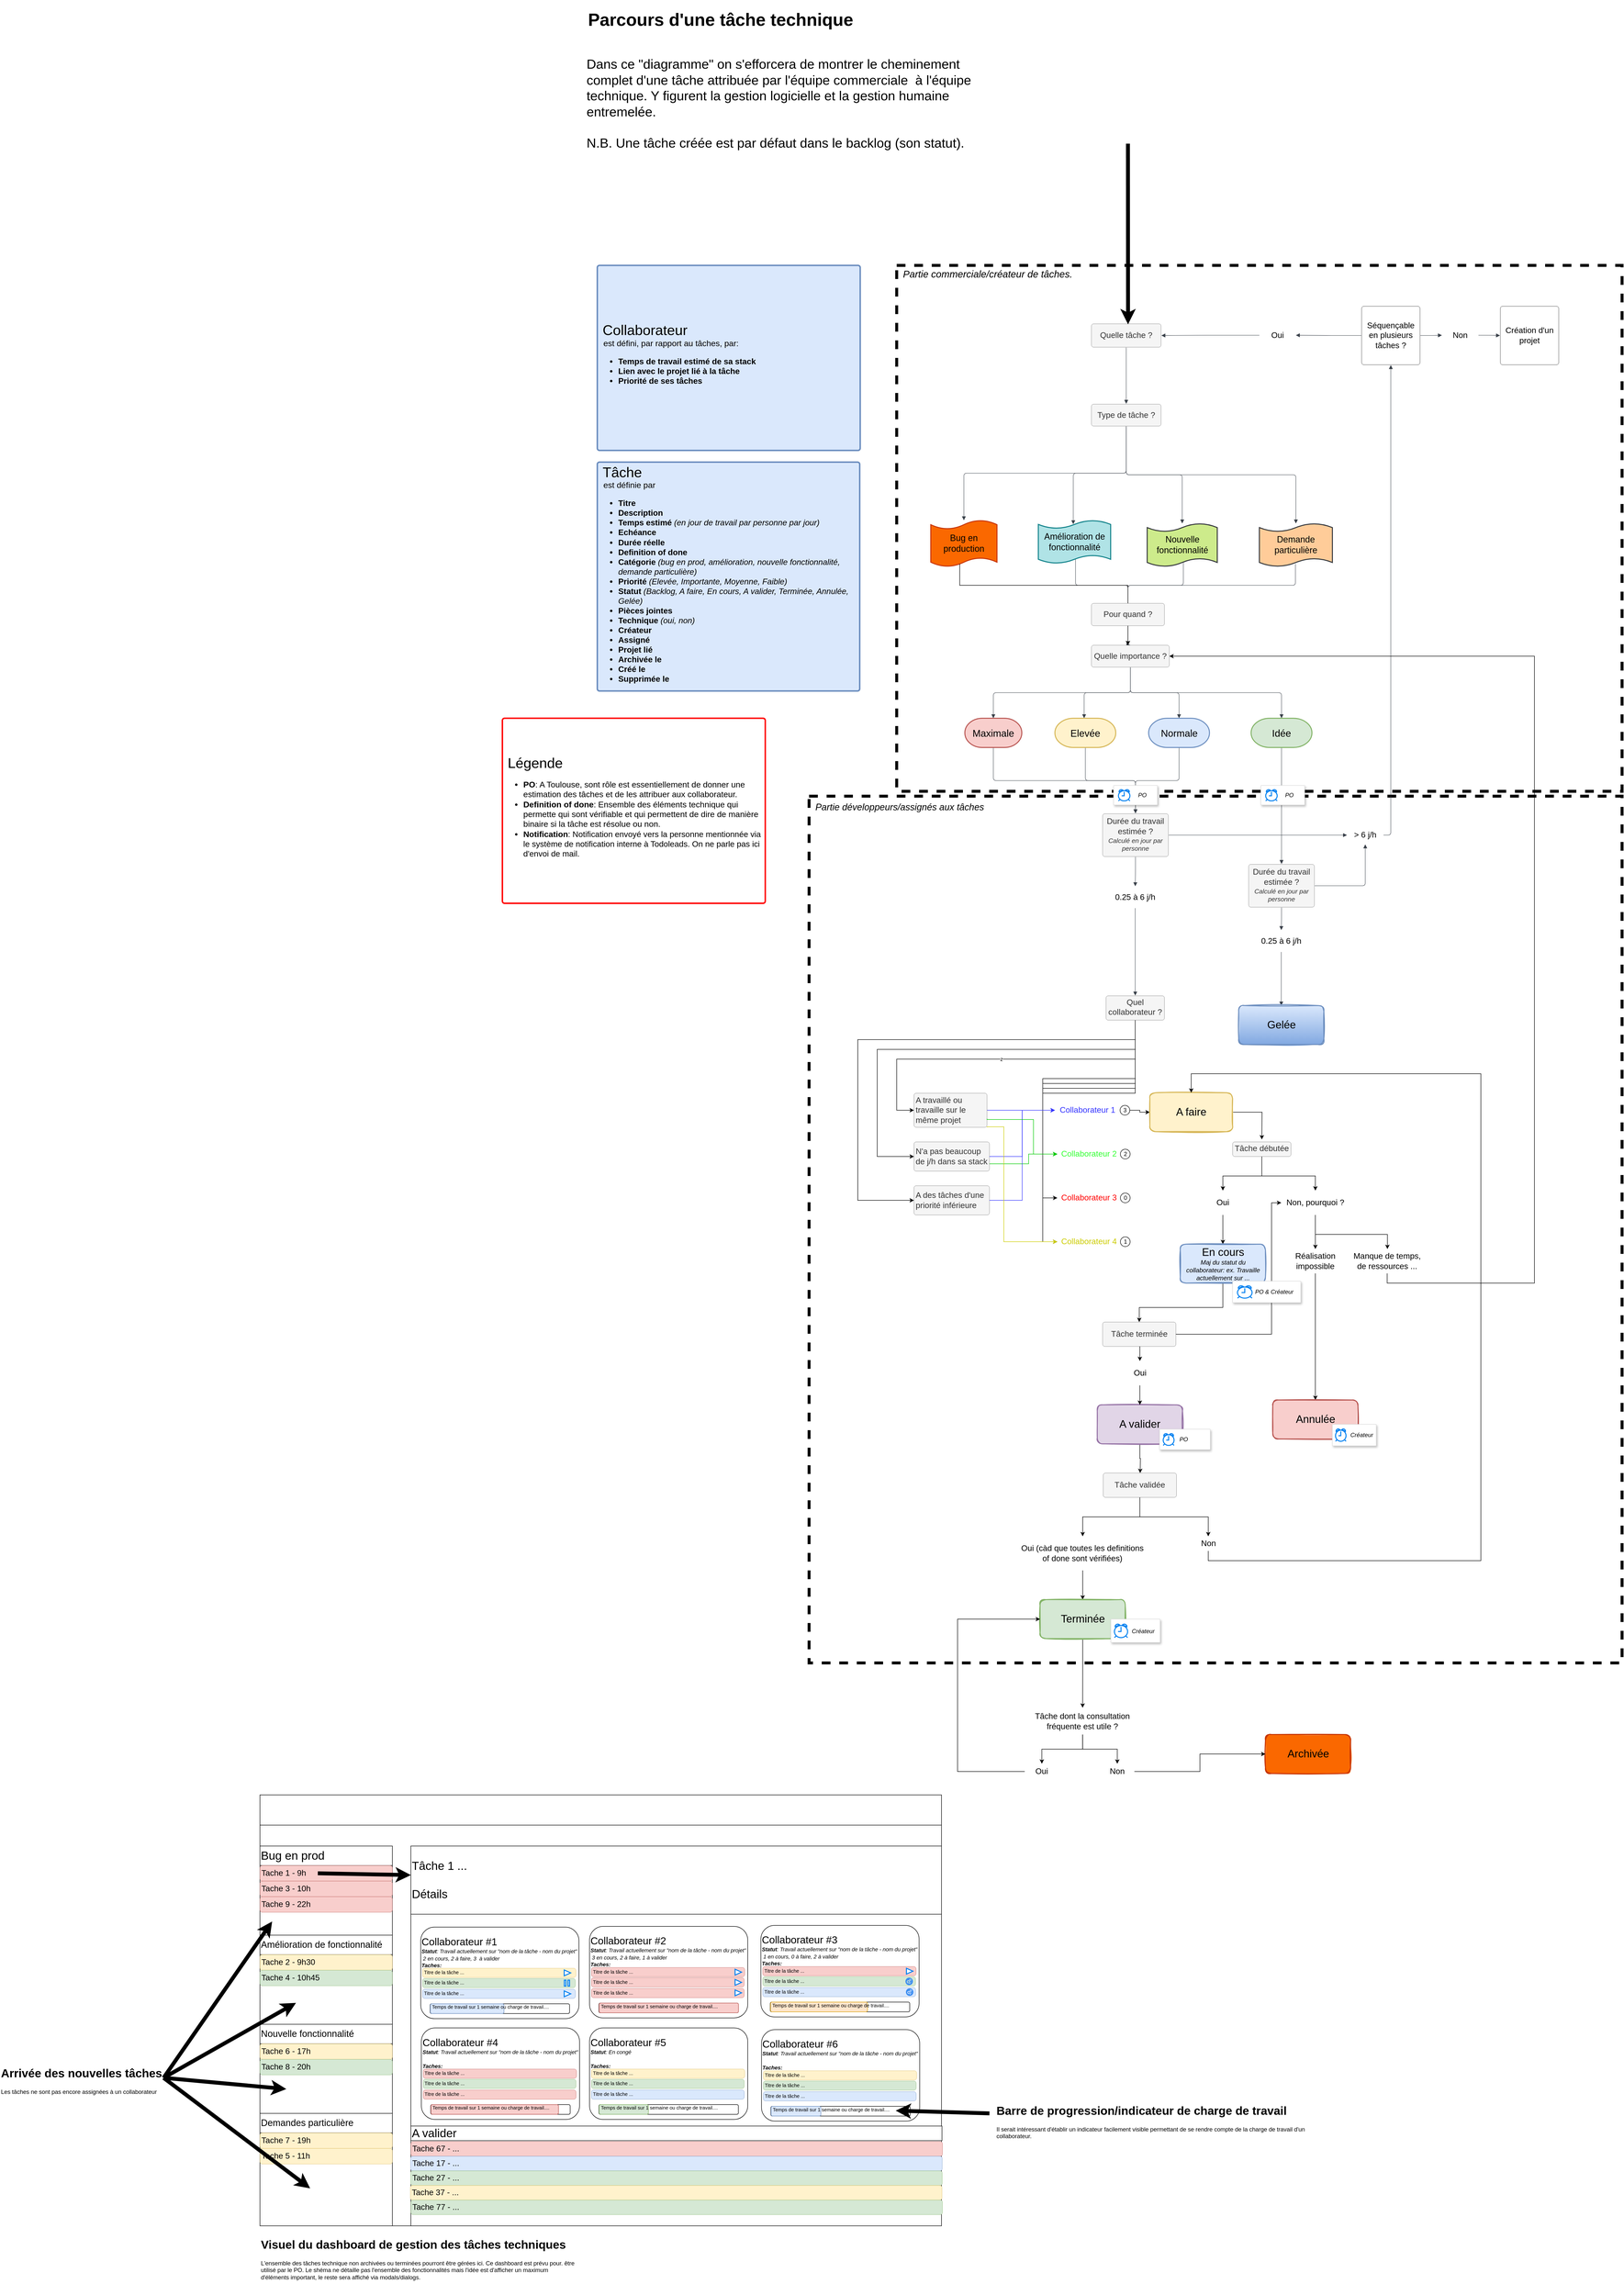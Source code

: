 <mxfile version="24.7.7">
  <diagram name="Page-1" id="fcZhdtvS9p5PEWPYI8Sy">
    <mxGraphModel dx="4427" dy="1938" grid="0" gridSize="10" guides="1" tooltips="1" connect="1" arrows="1" fold="1" page="1" pageScale="1" pageWidth="827" pageHeight="1169" math="0" shadow="0">
      <root>
        <mxCell id="0" />
        <mxCell id="1" parent="0" />
        <mxCell id="KmAEbtHQRBGaexXC9Sj9-1" value="" style="rounded=0;whiteSpace=wrap;html=1;fillColor=none;dashed=1;strokeWidth=6;" parent="1" vertex="1">
          <mxGeometry x="-1180" y="490" width="1670" height="1780" as="geometry" />
        </mxCell>
        <mxCell id="KmAEbtHQRBGaexXC9Sj9-2" value="" style="rounded=0;whiteSpace=wrap;html=1;fillColor=none;dashed=1;strokeWidth=6;" parent="1" vertex="1">
          <mxGeometry x="-1000" y="-600" width="1490" height="1080" as="geometry" />
        </mxCell>
        <mxCell id="7268VmPEQmdFCBt6fVRC-45" value="" style="html=1;jettySize=18;whiteSpace=wrap;overflow=block;blockSpacing=1;fontSize=13;strokeColor=#3a414a;strokeOpacity=100;strokeWidth=0.8;rounded=1;arcSize=12;edgeStyle=orthogonalEdgeStyle;startArrow=none;endArrow=block;endFill=1;exitX=0.5;exitY=1.017;exitPerimeter=0;lucidId=GWr79bhpcn.O;" parent="1" source="7268VmPEQmdFCBt6fVRC-58" target="7268VmPEQmdFCBt6fVRC-217" edge="1">
          <mxGeometry width="100" height="100" relative="1" as="geometry">
            <Array as="points" />
            <mxPoint x="-870" y="-60" as="targetPoint" />
          </mxGeometry>
        </mxCell>
        <mxCell id="7268VmPEQmdFCBt6fVRC-46" value="" style="html=1;jettySize=18;whiteSpace=wrap;overflow=block;blockSpacing=1;fontSize=13;strokeColor=#3a414a;strokeOpacity=100;strokeWidth=0.8;rounded=1;arcSize=12;edgeStyle=orthogonalEdgeStyle;startArrow=none;endArrow=block;endFill=1;exitX=0.5;exitY=1.017;exitPerimeter=0;entryX=0.483;entryY=0.091;entryPerimeter=0;lucidId=5Yr7krDCe1~g;entryDx=0;entryDy=0;" parent="1" source="7268VmPEQmdFCBt6fVRC-58" target="7268VmPEQmdFCBt6fVRC-223" edge="1">
          <mxGeometry width="100" height="100" relative="1" as="geometry">
            <Array as="points" />
            <mxPoint x="-630" y="-59" as="targetPoint" />
          </mxGeometry>
        </mxCell>
        <mxCell id="7268VmPEQmdFCBt6fVRC-47" value="" style="html=1;jettySize=18;whiteSpace=wrap;overflow=block;blockSpacing=1;fontSize=13;strokeColor=#3a414a;strokeOpacity=100;strokeWidth=0.8;rounded=1;arcSize=12;edgeStyle=orthogonalEdgeStyle;startArrow=none;endArrow=block;endFill=1;exitX=0.5;exitY=1.017;exitPerimeter=0;lucidId=9Yr7BtLrKn6U;" parent="1" source="7268VmPEQmdFCBt6fVRC-58" target="7268VmPEQmdFCBt6fVRC-225" edge="1">
          <mxGeometry width="100" height="100" relative="1" as="geometry">
            <Array as="points" />
            <mxPoint x="-420.0" y="-60" as="targetPoint" />
          </mxGeometry>
        </mxCell>
        <mxCell id="7268VmPEQmdFCBt6fVRC-48" value="" style="html=1;jettySize=18;whiteSpace=wrap;overflow=block;blockSpacing=1;fontSize=13;strokeColor=#3a414a;strokeOpacity=100;strokeWidth=0.8;rounded=1;arcSize=12;edgeStyle=orthogonalEdgeStyle;startArrow=none;endArrow=block;endFill=1;exitX=0.5;exitY=1.017;exitPerimeter=0;lucidId=.Yr72rbnCcZs;" parent="1" source="7268VmPEQmdFCBt6fVRC-58" target="7268VmPEQmdFCBt6fVRC-224" edge="1">
          <mxGeometry width="100" height="100" relative="1" as="geometry">
            <Array as="points" />
          </mxGeometry>
        </mxCell>
        <mxCell id="7268VmPEQmdFCBt6fVRC-49" value="" style="html=1;jettySize=18;whiteSpace=wrap;overflow=block;blockSpacing=1;fontSize=13;strokeColor=#3a414a;strokeOpacity=100;strokeWidth=0.8;rounded=1;arcSize=12;edgeStyle=orthogonalEdgeStyle;startArrow=none;endArrow=block;endFill=1;exitX=0.5;exitY=1.017;exitPerimeter=0;entryX=0.5;entryY=0;entryPerimeter=0;lucidId=xZr7r6feh.bM;entryDx=0;entryDy=0;" parent="1" source="7268VmPEQmdFCBt6fVRC-59" target="7268VmPEQmdFCBt6fVRC-218" edge="1">
          <mxGeometry width="100" height="100" relative="1" as="geometry">
            <Array as="points" />
            <mxPoint x="-810" y="330" as="targetPoint" />
          </mxGeometry>
        </mxCell>
        <mxCell id="7268VmPEQmdFCBt6fVRC-50" value="" style="html=1;jettySize=18;whiteSpace=wrap;overflow=block;blockSpacing=1;fontSize=13;strokeColor=#3a414a;strokeOpacity=100;strokeWidth=0.8;rounded=1;arcSize=12;edgeStyle=orthogonalEdgeStyle;startArrow=none;endArrow=block;endFill=1;exitX=0.5;exitY=1.017;exitPerimeter=0;entryX=0.48;entryY=0;entryPerimeter=0;lucidId=v0r7iEhE~4Hi;entryDx=0;entryDy=0;" parent="1" source="7268VmPEQmdFCBt6fVRC-59" target="7268VmPEQmdFCBt6fVRC-219" edge="1">
          <mxGeometry width="100" height="100" relative="1" as="geometry">
            <Array as="points" />
            <mxPoint x="-615.0" y="330" as="targetPoint" />
          </mxGeometry>
        </mxCell>
        <mxCell id="7268VmPEQmdFCBt6fVRC-51" value="" style="html=1;jettySize=18;whiteSpace=wrap;overflow=block;blockSpacing=1;fontSize=13;strokeColor=#3a414a;strokeOpacity=100;strokeWidth=0.8;rounded=1;arcSize=12;edgeStyle=orthogonalEdgeStyle;startArrow=none;endArrow=block;endFill=1;exitX=0.5;exitY=1.017;exitPerimeter=0;entryX=0.5;entryY=0;entryPerimeter=0;lucidId=y0r72r68KfXO;entryDx=0;entryDy=0;" parent="1" source="7268VmPEQmdFCBt6fVRC-59" target="7268VmPEQmdFCBt6fVRC-220" edge="1">
          <mxGeometry width="100" height="100" relative="1" as="geometry">
            <Array as="points" />
            <mxPoint x="-420" y="330" as="targetPoint" />
          </mxGeometry>
        </mxCell>
        <mxCell id="7268VmPEQmdFCBt6fVRC-52" value="" style="html=1;jettySize=18;whiteSpace=wrap;overflow=block;blockSpacing=1;fontSize=13;strokeColor=#3a414a;strokeOpacity=100;strokeWidth=0.8;rounded=1;arcSize=12;edgeStyle=orthogonalEdgeStyle;startArrow=none;endArrow=block;endFill=1;exitX=0.5;exitY=1.017;exitPerimeter=0;entryX=0.5;entryY=0;entryPerimeter=0;lucidId=C0r7mXWmIQKI;entryDx=0;entryDy=0;" parent="1" source="7268VmPEQmdFCBt6fVRC-59" target="7268VmPEQmdFCBt6fVRC-222" edge="1">
          <mxGeometry width="100" height="100" relative="1" as="geometry">
            <Array as="points" />
            <mxPoint x="-210" y="330" as="targetPoint" />
          </mxGeometry>
        </mxCell>
        <mxCell id="7268VmPEQmdFCBt6fVRC-53" value="&lt;div style=&quot;display: flex; justify-content: center; text-align: center; align-items: baseline; font-size: 0; line-height: 1.25;margin-top: -2px;&quot;&gt;&lt;span&gt;&lt;span style=&quot;font-size:16.7px;&quot;&gt;Durée du travail estimée ?&#xa;&lt;/span&gt;&lt;span style=&quot;font-size:13.3px;font-style: italic;&quot;&gt;Calculé en jour par personne&lt;/span&gt;&lt;/span&gt;&lt;/div&gt;" style="html=1;overflow=block;blockSpacing=1;whiteSpace=wrap;fontSize=13;spacing=3.8;strokeColor=#666666;rounded=1;absoluteArcSize=1;arcSize=9;fillColor=#f5f5f5;strokeWidth=NaN;lucidId=x1r7ZiWbzoMB;fontColor=#333333;" parent="1" vertex="1">
          <mxGeometry x="-577" y="526" width="135" height="88" as="geometry" />
        </mxCell>
        <mxCell id="7268VmPEQmdFCBt6fVRC-55" value="" style="html=1;jettySize=18;whiteSpace=wrap;overflow=block;blockSpacing=1;fontSize=13;strokeColor=#3a414a;strokeOpacity=100;strokeWidth=0.8;rounded=1;arcSize=12;edgeStyle=orthogonalEdgeStyle;startArrow=none;endArrow=block;endFill=1;exitX=0.514;exitY=0.903;exitPerimeter=0;entryX=0.5;entryY=0;lucidId=j2r7BA~THjf5;exitDx=0;exitDy=0;entryDx=0;entryDy=0;" parent="1" source="7268VmPEQmdFCBt6fVRC-223" target="7268VmPEQmdFCBt6fVRC-59" edge="1">
          <mxGeometry width="100" height="100" relative="1" as="geometry">
            <Array as="points">
              <mxPoint x="-633" y="57" />
              <mxPoint x="-525" y="57" />
            </Array>
            <mxPoint x="-630" y="1" as="sourcePoint" />
          </mxGeometry>
        </mxCell>
        <mxCell id="7268VmPEQmdFCBt6fVRC-56" value="" style="html=1;jettySize=18;whiteSpace=wrap;overflow=block;blockSpacing=1;fontSize=13;strokeColor=#3a414a;strokeOpacity=100;strokeWidth=0.8;rounded=1;arcSize=12;edgeStyle=orthogonalEdgeStyle;startArrow=none;endArrow=block;endFill=1;exitX=0.516;exitY=0.875;exitPerimeter=0;lucidId=q2r7TWV4VOhJ;exitDx=0;exitDy=0;" parent="1" source="7268VmPEQmdFCBt6fVRC-225" target="7268VmPEQmdFCBt6fVRC-59" edge="1">
          <mxGeometry width="100" height="100" relative="1" as="geometry">
            <Array as="points">
              <mxPoint x="-411" y="57" />
              <mxPoint x="-525" y="57" />
            </Array>
            <mxPoint x="-420.0" as="sourcePoint" />
          </mxGeometry>
        </mxCell>
        <mxCell id="7268VmPEQmdFCBt6fVRC-57" value="" style="html=1;jettySize=18;whiteSpace=wrap;overflow=block;blockSpacing=1;fontSize=13;strokeColor=#3a414a;strokeOpacity=100;strokeWidth=0.8;rounded=1;arcSize=12;edgeStyle=orthogonalEdgeStyle;startArrow=none;endArrow=block;endFill=1;exitX=0.494;exitY=0.938;exitPerimeter=0;entryX=0.5;entryY=0;lucidId=u2r7fU8hXIdy;exitDx=0;exitDy=0;entryDx=0;entryDy=0;" parent="1" source="7268VmPEQmdFCBt6fVRC-224" target="7268VmPEQmdFCBt6fVRC-59" edge="1">
          <mxGeometry width="100" height="100" relative="1" as="geometry">
            <Array as="points">
              <mxPoint x="-181" y="57" />
              <mxPoint x="-525" y="57" />
            </Array>
          </mxGeometry>
        </mxCell>
        <mxCell id="7268VmPEQmdFCBt6fVRC-58" value="Type de tâche ?" style="html=1;overflow=block;blockSpacing=1;whiteSpace=wrap;fontSize=16.7;spacing=3.8;strokeColor=#666666;rounded=1;absoluteArcSize=1;arcSize=9;fillColor=#f5f5f5;strokeWidth=NaN;lucidId=j4r7KApGNP3D;fontColor=#333333;" parent="1" vertex="1">
          <mxGeometry x="-600" y="-315" width="143" height="45" as="geometry" />
        </mxCell>
        <mxCell id="7268VmPEQmdFCBt6fVRC-59" value="Quelle importance ?" style="html=1;overflow=block;blockSpacing=1;whiteSpace=wrap;fontSize=16.7;spacing=3.8;strokeColor=#666666;rounded=1;absoluteArcSize=1;arcSize=9;fillColor=#f5f5f5;strokeWidth=NaN;lucidId=y4r7EGyVs_DY;fontColor=#333333;" parent="1" vertex="1">
          <mxGeometry x="-600" y="180" width="160" height="45" as="geometry" />
        </mxCell>
        <mxCell id="7268VmPEQmdFCBt6fVRC-60" value="" style="html=1;jettySize=18;whiteSpace=wrap;overflow=block;blockSpacing=1;fontSize=13;strokeColor=#3a414a;strokeOpacity=100;strokeWidth=0.8;rounded=1;arcSize=12;edgeStyle=orthogonalEdgeStyle;startArrow=none;endArrow=block;endFill=1;exitX=0.5;exitY=1;exitPerimeter=0;entryX=0.5;entryY=-0.009;entryPerimeter=0;lucidId=i6r7.LIMNPZT;exitDx=0;exitDy=0;" parent="1" source="7268VmPEQmdFCBt6fVRC-218" target="7268VmPEQmdFCBt6fVRC-53" edge="1">
          <mxGeometry width="100" height="100" relative="1" as="geometry">
            <Array as="points" />
            <mxPoint x="-810" y="390" as="sourcePoint" />
          </mxGeometry>
        </mxCell>
        <mxCell id="7268VmPEQmdFCBt6fVRC-61" value="" style="html=1;jettySize=18;whiteSpace=wrap;overflow=block;blockSpacing=1;fontSize=13;strokeColor=#3a414a;strokeOpacity=100;strokeWidth=0.8;rounded=1;arcSize=12;edgeStyle=orthogonalEdgeStyle;startArrow=none;endArrow=block;endFill=1;exitX=0.5;exitY=1;exitPerimeter=0;entryX=0.5;entryY=-0.009;entryPerimeter=0;lucidId=p6r7za8y9WH8;exitDx=0;exitDy=0;" parent="1" source="7268VmPEQmdFCBt6fVRC-219" target="7268VmPEQmdFCBt6fVRC-53" edge="1">
          <mxGeometry width="100" height="100" relative="1" as="geometry">
            <Array as="points" />
            <mxPoint x="-615.0" y="390" as="sourcePoint" />
          </mxGeometry>
        </mxCell>
        <mxCell id="7268VmPEQmdFCBt6fVRC-62" value="" style="html=1;jettySize=18;whiteSpace=wrap;overflow=block;blockSpacing=1;fontSize=13;strokeColor=#3a414a;strokeOpacity=100;strokeWidth=0.8;rounded=1;arcSize=12;edgeStyle=orthogonalEdgeStyle;startArrow=none;endArrow=block;endFill=1;exitX=0.5;exitY=1;exitPerimeter=0;entryX=0.5;entryY=-0.009;entryPerimeter=0;lucidId=B6r7BVNr0MH5;exitDx=0;exitDy=0;" parent="1" source="7268VmPEQmdFCBt6fVRC-220" target="7268VmPEQmdFCBt6fVRC-53" edge="1">
          <mxGeometry width="100" height="100" relative="1" as="geometry">
            <Array as="points" />
            <mxPoint x="-420" y="390" as="sourcePoint" />
          </mxGeometry>
        </mxCell>
        <mxCell id="7268VmPEQmdFCBt6fVRC-63" value="" style="html=1;jettySize=18;whiteSpace=wrap;overflow=block;blockSpacing=1;fontSize=13;strokeColor=#3a414a;strokeOpacity=100;strokeWidth=0.8;rounded=1;arcSize=12;edgeStyle=orthogonalEdgeStyle;startArrow=none;endArrow=block;endFill=1;entryX=0.5;entryY=-0.009;entryPerimeter=0;lucidId=F6r7zuVkJyv7;exitX=0.5;exitY=1;exitDx=0;exitDy=0;exitPerimeter=0;" parent="1" source="7268VmPEQmdFCBt6fVRC-222" target="7268VmPEQmdFCBt6fVRC-85" edge="1">
          <mxGeometry width="100" height="100" relative="1" as="geometry">
            <Array as="points" />
            <mxPoint x="-209" y="390" as="sourcePoint" />
          </mxGeometry>
        </mxCell>
        <mxCell id="7268VmPEQmdFCBt6fVRC-64" value="" style="html=1;jettySize=18;whiteSpace=wrap;overflow=block;blockSpacing=1;fontSize=13;strokeColor=#3a414a;strokeOpacity=100;strokeWidth=0.8;rounded=1;arcSize=12;edgeStyle=orthogonalEdgeStyle;startArrow=none;endArrow=block;endFill=1;exitX=0.5;exitY=1.009;exitPerimeter=0;entryX=0.5;entryY=0;entryPerimeter=0;lucidId=V6r7g9qa6I1i;" parent="1" source="7268VmPEQmdFCBt6fVRC-53" target="7268VmPEQmdFCBt6fVRC-65" edge="1">
          <mxGeometry width="100" height="100" relative="1" as="geometry">
            <Array as="points" />
          </mxGeometry>
        </mxCell>
        <mxCell id="7268VmPEQmdFCBt6fVRC-65" value="0.25 à 6 j/h" style="html=1;overflow=block;blockSpacing=1;whiteSpace=wrap;fontSize=16.7;spacing=3.8;strokeOpacity=0;fillOpacity=0;rounded=1;absoluteArcSize=1;arcSize=9;fillColor=#ffffff;strokeWidth=NaN;lucidId=X6r7Kn.4M4vJ;" parent="1" vertex="1">
          <mxGeometry x="-555" y="675" width="90" height="45" as="geometry" />
        </mxCell>
        <mxCell id="7268VmPEQmdFCBt6fVRC-66" value="" style="html=1;jettySize=18;whiteSpace=wrap;overflow=block;blockSpacing=1;fontSize=13;strokeColor=#3a414a;strokeOpacity=100;strokeWidth=0.8;rounded=1;arcSize=12;edgeStyle=orthogonalEdgeStyle;startArrow=none;endArrow=block;endFill=1;exitX=1.006;exitY=0.5;exitPerimeter=0;entryX=0;entryY=0.5;entryPerimeter=0;lucidId=y7r762tDR9xW;" parent="1" source="7268VmPEQmdFCBt6fVRC-53" target="7268VmPEQmdFCBt6fVRC-67" edge="1">
          <mxGeometry width="100" height="100" relative="1" as="geometry">
            <Array as="points" />
          </mxGeometry>
        </mxCell>
        <mxCell id="7268VmPEQmdFCBt6fVRC-67" value="&amp;gt; 6 j/h" style="html=1;overflow=block;blockSpacing=1;whiteSpace=wrap;fontSize=16.7;spacing=3.8;strokeOpacity=0;fillOpacity=0;rounded=1;absoluteArcSize=1;arcSize=9;fillColor=#ffffff;strokeWidth=NaN;lucidId=z7r7cQ-Ino3h;" parent="1" vertex="1">
          <mxGeometry x="-75" y="551" width="75" height="38" as="geometry" />
        </mxCell>
        <mxCell id="7268VmPEQmdFCBt6fVRC-68" value="" style="html=1;jettySize=18;whiteSpace=wrap;overflow=block;blockSpacing=1;fontSize=13;strokeColor=#3a414a;strokeOpacity=100;strokeWidth=0.8;rounded=1;arcSize=12;edgeStyle=orthogonalEdgeStyle;startArrow=none;endArrow=block;endFill=1;exitX=1;exitY=0.5;exitPerimeter=0;entryX=0.5;entryY=1.006;entryPerimeter=0;lucidId=.7r77-tQ36O4;" parent="1" source="7268VmPEQmdFCBt6fVRC-67" target="7268VmPEQmdFCBt6fVRC-69" edge="1">
          <mxGeometry width="100" height="100" relative="1" as="geometry">
            <Array as="points">
              <mxPoint x="15" y="570" />
            </Array>
          </mxGeometry>
        </mxCell>
        <mxCell id="7268VmPEQmdFCBt6fVRC-69" value="Séquençable en plusieurs tâches ?" style="html=1;overflow=block;blockSpacing=1;whiteSpace=wrap;fontSize=16.7;spacing=3.8;strokeColor=#000000;rounded=1;absoluteArcSize=1;arcSize=9;fillColor=none;strokeWidth=NaN;lucidId=~7r7wULAlt~f;" parent="1" vertex="1">
          <mxGeometry x="-45" y="-516" width="120" height="120" as="geometry" />
        </mxCell>
        <mxCell id="7268VmPEQmdFCBt6fVRC-70" value="" style="html=1;jettySize=18;whiteSpace=wrap;overflow=block;blockSpacing=1;fontSize=13;strokeColor=#3a414a;strokeOpacity=100;strokeWidth=0.8;rounded=1;arcSize=12;edgeStyle=orthogonalEdgeStyle;startArrow=none;endArrow=block;endFill=1;exitX=-0.006;exitY=0.5;exitPerimeter=0;entryX=1;entryY=0.5;entryPerimeter=0;lucidId=B_r7NjkyLdqk;" parent="1" source="7268VmPEQmdFCBt6fVRC-69" target="7268VmPEQmdFCBt6fVRC-71" edge="1">
          <mxGeometry width="100" height="100" relative="1" as="geometry">
            <Array as="points" />
          </mxGeometry>
        </mxCell>
        <mxCell id="7268VmPEQmdFCBt6fVRC-71" value="Oui" style="html=1;overflow=block;blockSpacing=1;whiteSpace=wrap;fontSize=16.7;spacing=3.8;strokeOpacity=0;fillOpacity=0;rounded=1;absoluteArcSize=1;arcSize=9;fillColor=#ffffff;strokeWidth=NaN;lucidId=C_r7Z1mVk2do;" parent="1" vertex="1">
          <mxGeometry x="-255" y="-479" width="75" height="45" as="geometry" />
        </mxCell>
        <mxCell id="7268VmPEQmdFCBt6fVRC-72" value="" style="html=1;jettySize=18;whiteSpace=wrap;overflow=block;blockSpacing=1;fontSize=13;strokeColor=#3a414a;strokeOpacity=100;strokeWidth=0.8;rounded=1;arcSize=12;edgeStyle=orthogonalEdgeStyle;startArrow=none;endArrow=block;endFill=1;exitX=0;exitY=0.5;exitPerimeter=0;entryX=1.005;entryY=0.5;entryPerimeter=0;lucidId=K_r78cQTjE8Y;" parent="1" source="7268VmPEQmdFCBt6fVRC-71" target="7268VmPEQmdFCBt6fVRC-91" edge="1">
          <mxGeometry width="100" height="100" relative="1" as="geometry">
            <Array as="points" />
          </mxGeometry>
        </mxCell>
        <mxCell id="7268VmPEQmdFCBt6fVRC-73" value="" style="html=1;jettySize=18;whiteSpace=wrap;overflow=block;blockSpacing=1;fontSize=13;strokeColor=#3a414a;strokeOpacity=100;strokeWidth=0.8;rounded=1;arcSize=12;edgeStyle=orthogonalEdgeStyle;startArrow=none;endArrow=block;endFill=1;exitX=1.006;exitY=0.5;exitPerimeter=0;entryX=0;entryY=0.5;entryPerimeter=0;lucidId=S_r7kf0IIELZ;" parent="1" source="7268VmPEQmdFCBt6fVRC-69" target="7268VmPEQmdFCBt6fVRC-74" edge="1">
          <mxGeometry width="100" height="100" relative="1" as="geometry">
            <Array as="points" />
          </mxGeometry>
        </mxCell>
        <mxCell id="7268VmPEQmdFCBt6fVRC-74" value="Non" style="html=1;overflow=block;blockSpacing=1;whiteSpace=wrap;fontSize=16.7;spacing=3.8;strokeOpacity=0;fillOpacity=0;rounded=1;absoluteArcSize=1;arcSize=9;fillColor=#ffffff;strokeWidth=NaN;lucidId=T_r7yN.Xvmcp;" parent="1" vertex="1">
          <mxGeometry x="120" y="-479" width="75" height="45" as="geometry" />
        </mxCell>
        <mxCell id="7268VmPEQmdFCBt6fVRC-75" value="" style="html=1;jettySize=18;whiteSpace=wrap;overflow=block;blockSpacing=1;fontSize=13;strokeColor=#3a414a;strokeOpacity=100;strokeWidth=0.8;rounded=1;arcSize=12;edgeStyle=orthogonalEdgeStyle;startArrow=none;endArrow=block;endFill=1;exitX=1;exitY=0.5;exitPerimeter=0;entryX=-0.006;entryY=0.5;entryPerimeter=0;lucidId=-_r7Xxgt.JMU;" parent="1" source="7268VmPEQmdFCBt6fVRC-74" target="7268VmPEQmdFCBt6fVRC-76" edge="1">
          <mxGeometry width="100" height="100" relative="1" as="geometry">
            <Array as="points" />
          </mxGeometry>
        </mxCell>
        <mxCell id="7268VmPEQmdFCBt6fVRC-76" value="Création d&#39;un projet" style="html=1;overflow=block;blockSpacing=1;whiteSpace=wrap;fontSize=16.7;spacing=3.8;strokeColor=#000000;rounded=1;absoluteArcSize=1;arcSize=9;fillColor=none;strokeWidth=NaN;lucidId=__r7heEoI50M;" parent="1" vertex="1">
          <mxGeometry x="240" y="-516" width="120" height="120" as="geometry" />
        </mxCell>
        <mxCell id="7268VmPEQmdFCBt6fVRC-80" value="" style="html=1;overflow=block;blockSpacing=1;whiteSpace=wrap;fontSize=16.7;align=center;spacing=3.8;strokeOpacity=0;fillOpacity=0;rounded=1;absoluteArcSize=1;arcSize=9;fillColor=#ffffff;strokeWidth=NaN;lucidId=cas78cJPZkww;" parent="1" vertex="1">
          <mxGeometry x="-270" y="-60" width="180" height="60" as="geometry" />
        </mxCell>
        <mxCell id="7268VmPEQmdFCBt6fVRC-85" value="&lt;div style=&quot;display: flex; justify-content: center; text-align: center; align-items: baseline; font-size: 0; line-height: 1.25;margin-top: -2px;&quot;&gt;&lt;span&gt;&lt;span style=&quot;font-size:16.7px;&quot;&gt;Durée du travail estimée ?&#xa;&lt;/span&gt;&lt;span style=&quot;font-size:13.3px;font-style: italic;&quot;&gt;Calculé en jour par personne&lt;/span&gt;&lt;/span&gt;&lt;/div&gt;" style="html=1;overflow=block;blockSpacing=1;whiteSpace=wrap;fontSize=13;spacing=3.8;strokeColor=#666666;rounded=1;absoluteArcSize=1;arcSize=9;fillColor=#f5f5f5;strokeWidth=NaN;lucidId=wbs7ypl_VjJa;fontColor=#333333;" parent="1" vertex="1">
          <mxGeometry x="-277" y="630" width="135" height="88" as="geometry" />
        </mxCell>
        <mxCell id="7268VmPEQmdFCBt6fVRC-86" value="" style="html=1;jettySize=18;whiteSpace=wrap;overflow=block;blockSpacing=1;fontSize=13;strokeColor=#3a414a;strokeOpacity=100;strokeWidth=0.8;rounded=1;arcSize=12;edgeStyle=orthogonalEdgeStyle;startArrow=none;endArrow=block;endFill=1;exitX=1.006;exitY=0.5;exitPerimeter=0;entryX=0.5;entryY=1;entryPerimeter=0;lucidId=7bs7uB7d7-~h;" parent="1" source="7268VmPEQmdFCBt6fVRC-85" target="7268VmPEQmdFCBt6fVRC-67" edge="1">
          <mxGeometry width="100" height="100" relative="1" as="geometry">
            <Array as="points" />
          </mxGeometry>
        </mxCell>
        <mxCell id="7268VmPEQmdFCBt6fVRC-87" value="0.25 à 6 j/h" style="html=1;overflow=block;blockSpacing=1;whiteSpace=wrap;fontSize=16.7;spacing=3.8;strokeOpacity=0;fillOpacity=0;rounded=1;absoluteArcSize=1;arcSize=9;fillColor=#ffffff;strokeWidth=NaN;lucidId=ycs7k-iV7Tm~;" parent="1" vertex="1">
          <mxGeometry x="-255" y="765" width="90" height="45" as="geometry" />
        </mxCell>
        <mxCell id="7268VmPEQmdFCBt6fVRC-88" value="" style="html=1;jettySize=18;whiteSpace=wrap;overflow=block;blockSpacing=1;fontSize=13;strokeColor=#3a414a;strokeOpacity=100;strokeWidth=0.8;rounded=1;arcSize=12;edgeStyle=orthogonalEdgeStyle;startArrow=none;endArrow=block;endFill=1;exitX=0.5;exitY=1.009;exitPerimeter=0;entryX=0.5;entryY=0;entryPerimeter=0;lucidId=Kcs7-iPhEJoN;" parent="1" source="7268VmPEQmdFCBt6fVRC-85" target="7268VmPEQmdFCBt6fVRC-87" edge="1">
          <mxGeometry width="100" height="100" relative="1" as="geometry">
            <Array as="points" />
          </mxGeometry>
        </mxCell>
        <mxCell id="7268VmPEQmdFCBt6fVRC-89" value="" style="html=1;jettySize=18;whiteSpace=wrap;overflow=block;blockSpacing=1;fontSize=13;strokeColor=#3a414a;strokeOpacity=100;strokeWidth=0.8;rounded=1;arcSize=12;edgeStyle=orthogonalEdgeStyle;startArrow=none;endArrow=block;endFill=1;exitX=0.5;exitY=1;exitPerimeter=0;lucidId=7cs7XB3quXUA;" parent="1" source="7268VmPEQmdFCBt6fVRC-87" target="7268VmPEQmdFCBt6fVRC-212" edge="1">
          <mxGeometry width="100" height="100" relative="1" as="geometry">
            <Array as="points" />
            <mxPoint x="-210" y="915" as="targetPoint" />
          </mxGeometry>
        </mxCell>
        <mxCell id="7268VmPEQmdFCBt6fVRC-91" value="Quelle tâche ?" style="html=1;overflow=block;blockSpacing=1;whiteSpace=wrap;fontSize=16.7;spacing=3.8;rounded=1;absoluteArcSize=1;arcSize=9;strokeWidth=NaN;lucidId=9es7En538.l.;fillColor=#f5f5f5;fontColor=#333333;strokeColor=#666666;" parent="1" vertex="1">
          <mxGeometry x="-600" y="-480" width="143" height="48" as="geometry" />
        </mxCell>
        <mxCell id="7268VmPEQmdFCBt6fVRC-92" value="" style="html=1;jettySize=18;whiteSpace=wrap;overflow=block;blockSpacing=1;fontSize=13;strokeColor=#3a414a;strokeOpacity=100;strokeWidth=0.8;rounded=1;arcSize=12;edgeStyle=orthogonalEdgeStyle;startArrow=none;endArrow=block;endFill=1;exitX=0.5;exitY=1.016;exitPerimeter=0;entryX=0.5;entryY=-0.017;entryPerimeter=0;lucidId=yfs7n4fkxC1-;" parent="1" source="7268VmPEQmdFCBt6fVRC-91" target="7268VmPEQmdFCBt6fVRC-58" edge="1">
          <mxGeometry width="100" height="100" relative="1" as="geometry">
            <Array as="points" />
          </mxGeometry>
        </mxCell>
        <mxCell id="7268VmPEQmdFCBt6fVRC-93" value="" style="html=1;jettySize=18;whiteSpace=wrap;overflow=block;blockSpacing=1;fontSize=13;strokeColor=#3a414a;strokeOpacity=100;strokeWidth=0.8;rounded=1;arcSize=12;edgeStyle=orthogonalEdgeStyle;startArrow=none;endArrow=block;endFill=1;exitX=0.5;exitY=1;exitPerimeter=0;entryX=0.5;entryY=-0.01;entryPerimeter=0;lucidId=Ogs7yv3sAOYD;" parent="1" source="7268VmPEQmdFCBt6fVRC-65" target="7268VmPEQmdFCBt6fVRC-94" edge="1">
          <mxGeometry width="100" height="100" relative="1" as="geometry">
            <Array as="points" />
          </mxGeometry>
        </mxCell>
        <mxCell id="7268VmPEQmdFCBt6fVRC-104" value="z" style="edgeStyle=orthogonalEdgeStyle;rounded=0;orthogonalLoop=1;jettySize=auto;html=1;exitX=0.5;exitY=1;exitDx=0;exitDy=0;entryX=0;entryY=0.5;entryDx=0;entryDy=0;" parent="1" source="7268VmPEQmdFCBt6fVRC-94" target="7268VmPEQmdFCBt6fVRC-105" edge="1">
          <mxGeometry relative="1" as="geometry">
            <mxPoint x="-980" y="1140" as="targetPoint" />
            <Array as="points">
              <mxPoint x="-510" y="1030" />
              <mxPoint x="-1000" y="1030" />
              <mxPoint x="-1000" y="1135" />
            </Array>
          </mxGeometry>
        </mxCell>
        <mxCell id="7268VmPEQmdFCBt6fVRC-130" style="edgeStyle=orthogonalEdgeStyle;rounded=0;orthogonalLoop=1;jettySize=auto;html=1;exitX=0.5;exitY=1;exitDx=0;exitDy=0;entryX=0;entryY=0.5;entryDx=0;entryDy=0;" parent="1" source="7268VmPEQmdFCBt6fVRC-94" target="7268VmPEQmdFCBt6fVRC-108" edge="1">
          <mxGeometry relative="1" as="geometry">
            <Array as="points">
              <mxPoint x="-510" y="990" />
              <mxPoint x="-1080" y="990" />
              <mxPoint x="-1080" y="1320" />
            </Array>
          </mxGeometry>
        </mxCell>
        <mxCell id="7268VmPEQmdFCBt6fVRC-228" style="edgeStyle=orthogonalEdgeStyle;rounded=0;orthogonalLoop=1;jettySize=auto;html=1;exitX=0.5;exitY=1;exitDx=0;exitDy=0;entryX=0;entryY=0.5;entryDx=0;entryDy=0;" parent="1" source="7268VmPEQmdFCBt6fVRC-94" target="7268VmPEQmdFCBt6fVRC-98" edge="1">
          <mxGeometry relative="1" as="geometry">
            <mxPoint x="-680" y="1140" as="targetPoint" />
            <Array as="points">
              <mxPoint x="-510" y="1070" />
              <mxPoint x="-700" y="1070" />
              <mxPoint x="-700" y="1135" />
            </Array>
          </mxGeometry>
        </mxCell>
        <mxCell id="7268VmPEQmdFCBt6fVRC-230" style="edgeStyle=orthogonalEdgeStyle;rounded=0;orthogonalLoop=1;jettySize=auto;html=1;exitX=0.5;exitY=1;exitDx=0;exitDy=0;entryX=0;entryY=0.5;entryDx=0;entryDy=0;" parent="1" source="7268VmPEQmdFCBt6fVRC-94" target="7268VmPEQmdFCBt6fVRC-140" edge="1">
          <mxGeometry relative="1" as="geometry">
            <Array as="points">
              <mxPoint x="-510" y="1080" />
              <mxPoint x="-700" y="1080" />
              <mxPoint x="-700" y="1225" />
            </Array>
          </mxGeometry>
        </mxCell>
        <mxCell id="7268VmPEQmdFCBt6fVRC-231" style="edgeStyle=orthogonalEdgeStyle;rounded=0;orthogonalLoop=1;jettySize=auto;html=1;exitX=0.5;exitY=1;exitDx=0;exitDy=0;entryX=0;entryY=0.5;entryDx=0;entryDy=0;" parent="1" source="7268VmPEQmdFCBt6fVRC-94" target="7268VmPEQmdFCBt6fVRC-152" edge="1">
          <mxGeometry relative="1" as="geometry">
            <Array as="points">
              <mxPoint x="-510" y="1090" />
              <mxPoint x="-700" y="1090" />
              <mxPoint x="-700" y="1315" />
            </Array>
          </mxGeometry>
        </mxCell>
        <mxCell id="7268VmPEQmdFCBt6fVRC-232" style="edgeStyle=orthogonalEdgeStyle;rounded=0;orthogonalLoop=1;jettySize=auto;html=1;exitX=0.5;exitY=1;exitDx=0;exitDy=0;entryX=0;entryY=0.5;entryDx=0;entryDy=0;" parent="1" source="7268VmPEQmdFCBt6fVRC-94" target="7268VmPEQmdFCBt6fVRC-155" edge="1">
          <mxGeometry relative="1" as="geometry">
            <mxPoint x="-680" y="1370" as="targetPoint" />
            <Array as="points">
              <mxPoint x="-510" y="1100" />
              <mxPoint x="-700" y="1100" />
              <mxPoint x="-700" y="1405" />
            </Array>
          </mxGeometry>
        </mxCell>
        <mxCell id="7268VmPEQmdFCBt6fVRC-94" value="Quel collaborateur ?&lt;div&gt;&lt;br&gt;&lt;/div&gt;" style="html=1;overflow=block;blockSpacing=1;whiteSpace=wrap;fontSize=16.7;spacing=3.8;strokeColor=#666666;rounded=1;absoluteArcSize=1;arcSize=9;fillColor=#f5f5f5;strokeWidth=NaN;lucidId=Qgs722q_PT3A;align=center;fontColor=#333333;" parent="1" vertex="1">
          <mxGeometry x="-570" y="900" width="120" height="50" as="geometry" />
        </mxCell>
        <mxCell id="7268VmPEQmdFCBt6fVRC-131" style="edgeStyle=orthogonalEdgeStyle;rounded=0;orthogonalLoop=1;jettySize=auto;html=1;exitX=1;exitY=0.5;exitDx=0;exitDy=0;entryX=0;entryY=0.5;entryDx=0;entryDy=0;fillColor=#dae8fc;strokeColor=#3333FF;fontColor=#3333FF;" parent="1" source="7268VmPEQmdFCBt6fVRC-105" target="7268VmPEQmdFCBt6fVRC-98" edge="1">
          <mxGeometry relative="1" as="geometry" />
        </mxCell>
        <mxCell id="7268VmPEQmdFCBt6fVRC-105" value="&lt;div&gt;A travaillé ou travaille sur le même projet&lt;/div&gt;" style="html=1;overflow=block;blockSpacing=1;whiteSpace=wrap;fontSize=16.7;spacing=3.8;strokeColor=#666666;rounded=1;absoluteArcSize=1;arcSize=9;fillColor=#f5f5f5;strokeWidth=NaN;lucidId=Qgs722q_PT3A;align=left;fontColor=#333333;" parent="1" vertex="1">
          <mxGeometry x="-964.5" y="1100" width="150" height="70" as="geometry" />
        </mxCell>
        <mxCell id="7268VmPEQmdFCBt6fVRC-142" style="edgeStyle=orthogonalEdgeStyle;rounded=0;orthogonalLoop=1;jettySize=auto;html=1;entryX=0;entryY=0.5;entryDx=0;entryDy=0;strokeColor=#00CC00;exitX=1;exitY=0.75;exitDx=0;exitDy=0;" parent="1" source="7268VmPEQmdFCBt6fVRC-107" target="7268VmPEQmdFCBt6fVRC-140" edge="1">
          <mxGeometry relative="1" as="geometry">
            <mxPoint x="-690" y="1270" as="sourcePoint" />
            <mxPoint x="-590.5" y="1275" as="targetPoint" />
            <Array as="points">
              <mxPoint x="-729" y="1245" />
              <mxPoint x="-729" y="1225" />
            </Array>
          </mxGeometry>
        </mxCell>
        <mxCell id="7268VmPEQmdFCBt6fVRC-107" value="N&#39;a pas beaucoup de j/h dans sa stack" style="html=1;overflow=block;blockSpacing=1;whiteSpace=wrap;fontSize=16.7;spacing=3.8;strokeColor=#666666;rounded=1;absoluteArcSize=1;arcSize=9;fillColor=#f5f5f5;strokeWidth=NaN;lucidId=Qgs722q_PT3A;align=left;fontColor=#333333;" parent="1" vertex="1">
          <mxGeometry x="-964.5" y="1200" width="155" height="60" as="geometry" />
        </mxCell>
        <mxCell id="7268VmPEQmdFCBt6fVRC-108" value="A des tâches d&#39;une priorité inférieure" style="html=1;overflow=block;blockSpacing=1;whiteSpace=wrap;fontSize=16.7;spacing=3.8;strokeColor=#666666;rounded=1;absoluteArcSize=1;arcSize=9;fillColor=#f5f5f5;strokeWidth=NaN;lucidId=Qgs722q_PT3A;align=left;fontColor=#333333;" parent="1" vertex="1">
          <mxGeometry x="-964.5" y="1290" width="155" height="60" as="geometry" />
        </mxCell>
        <mxCell id="7268VmPEQmdFCBt6fVRC-129" style="edgeStyle=orthogonalEdgeStyle;rounded=0;orthogonalLoop=1;jettySize=auto;html=1;exitX=0.5;exitY=1;exitDx=0;exitDy=0;entryX=0;entryY=0.5;entryDx=0;entryDy=0;" parent="1" source="7268VmPEQmdFCBt6fVRC-94" target="7268VmPEQmdFCBt6fVRC-107" edge="1">
          <mxGeometry relative="1" as="geometry">
            <mxPoint x="-954" y="1149" as="targetPoint" />
            <mxPoint x="-500" y="960" as="sourcePoint" />
            <Array as="points">
              <mxPoint x="-510" y="1010" />
              <mxPoint x="-1040" y="1010" />
              <mxPoint x="-1040" y="1230" />
            </Array>
          </mxGeometry>
        </mxCell>
        <mxCell id="7268VmPEQmdFCBt6fVRC-132" value="" style="group;fontColor=#3333FF;" parent="1" vertex="1" connectable="0">
          <mxGeometry x="-675" y="1120" width="154.5" height="65" as="geometry" />
        </mxCell>
        <mxCell id="7268VmPEQmdFCBt6fVRC-98" value="&lt;font color=&quot;#3333ff&quot;&gt;Collaborateur 1&lt;/font&gt;" style="html=1;overflow=block;blockSpacing=1;whiteSpace=wrap;fontSize=16.7;spacing=3.8;strokeColor=#unset;rounded=1;absoluteArcSize=1;arcSize=9;fillColor=none;strokeWidth=NaN;lucidId=vhs7WFJ5v-HP;" parent="7268VmPEQmdFCBt6fVRC-132" vertex="1">
          <mxGeometry width="133.831" height="30" as="geometry" />
        </mxCell>
        <mxCell id="7268VmPEQmdFCBt6fVRC-116" value="3" style="ellipse;whiteSpace=wrap;html=1;aspect=fixed;" parent="7268VmPEQmdFCBt6fVRC-132" vertex="1">
          <mxGeometry x="133.831" y="5" width="20" height="20" as="geometry" />
        </mxCell>
        <mxCell id="7268VmPEQmdFCBt6fVRC-134" style="edgeStyle=orthogonalEdgeStyle;rounded=0;orthogonalLoop=1;jettySize=auto;html=1;exitX=1;exitY=0.5;exitDx=0;exitDy=0;entryX=0;entryY=0.5;entryDx=0;entryDy=0;fillColor=#dae8fc;strokeColor=#3333FF;fontColor=#3333FF;" parent="1" source="7268VmPEQmdFCBt6fVRC-107" target="7268VmPEQmdFCBt6fVRC-98" edge="1">
          <mxGeometry relative="1" as="geometry">
            <mxPoint x="-834" y="1149" as="sourcePoint" />
            <mxPoint x="-664" y="1149" as="targetPoint" />
          </mxGeometry>
        </mxCell>
        <mxCell id="7268VmPEQmdFCBt6fVRC-138" style="edgeStyle=orthogonalEdgeStyle;rounded=0;orthogonalLoop=1;jettySize=auto;html=1;exitX=1;exitY=0.5;exitDx=0;exitDy=0;entryX=0;entryY=0.5;entryDx=0;entryDy=0;fillColor=#dae8fc;strokeColor=#3333FF;fontColor=#3333FF;" parent="1" source="7268VmPEQmdFCBt6fVRC-108" target="7268VmPEQmdFCBt6fVRC-98" edge="1">
          <mxGeometry relative="1" as="geometry">
            <mxPoint x="-799" y="1240" as="sourcePoint" />
            <mxPoint x="-664" y="1149" as="targetPoint" />
          </mxGeometry>
        </mxCell>
        <mxCell id="7268VmPEQmdFCBt6fVRC-139" value="" style="group;fontColor=#00CC00;" parent="1" vertex="1" connectable="0">
          <mxGeometry x="-670" y="1210" width="149.5" height="30" as="geometry" />
        </mxCell>
        <mxCell id="7268VmPEQmdFCBt6fVRC-140" value="&lt;font color=&quot;#33ff33&quot;&gt;Collaborateur 2&lt;/font&gt;" style="html=1;overflow=block;blockSpacing=1;whiteSpace=wrap;fontSize=16.7;spacing=3.8;strokeColor=#unset;rounded=1;absoluteArcSize=1;arcSize=9;fillColor=none;strokeWidth=NaN;lucidId=vhs7WFJ5v-HP;" parent="7268VmPEQmdFCBt6fVRC-139" vertex="1">
          <mxGeometry width="129.5" height="30" as="geometry" />
        </mxCell>
        <mxCell id="7268VmPEQmdFCBt6fVRC-141" value="2" style="ellipse;whiteSpace=wrap;html=1;aspect=fixed;" parent="7268VmPEQmdFCBt6fVRC-139" vertex="1">
          <mxGeometry x="129.5" y="5" width="20" height="20" as="geometry" />
        </mxCell>
        <mxCell id="7268VmPEQmdFCBt6fVRC-143" style="edgeStyle=orthogonalEdgeStyle;rounded=0;orthogonalLoop=1;jettySize=auto;html=1;strokeColor=#00CC00;exitX=1;exitY=0.75;exitDx=0;exitDy=0;entryX=0;entryY=0.5;entryDx=0;entryDy=0;" parent="1" source="7268VmPEQmdFCBt6fVRC-105" target="7268VmPEQmdFCBt6fVRC-140" edge="1">
          <mxGeometry relative="1" as="geometry">
            <mxPoint x="-799" y="1255" as="sourcePoint" />
            <mxPoint x="-680" y="1180" as="targetPoint" />
            <Array as="points">
              <mxPoint x="-719" y="1154" />
              <mxPoint x="-719" y="1225" />
            </Array>
          </mxGeometry>
        </mxCell>
        <mxCell id="7268VmPEQmdFCBt6fVRC-145" value="" style="html=1;overflow=block;blockSpacing=1;whiteSpace=wrap;fontSize=16.7;spacing=3.8;strokeColor=#unset;rounded=1;absoluteArcSize=1;arcSize=9;fillColor=none;strokeWidth=NaN;lucidId=vhs7WFJ5v-HP;" parent="1" vertex="1">
          <mxGeometry x="-660" y="1330" width="129.5" height="30" as="geometry" />
        </mxCell>
        <mxCell id="7268VmPEQmdFCBt6fVRC-151" value="" style="group;fontColor=#00CC00;" parent="1" vertex="1" connectable="0">
          <mxGeometry x="-670" y="1300" width="149.5" height="30" as="geometry" />
        </mxCell>
        <mxCell id="7268VmPEQmdFCBt6fVRC-152" value="&lt;font color=&quot;#ff0000&quot;&gt;Collaborateur 3&lt;/font&gt;" style="html=1;overflow=block;blockSpacing=1;whiteSpace=wrap;fontSize=16.7;spacing=3.8;strokeColor=#unset;rounded=1;absoluteArcSize=1;arcSize=9;fillColor=none;strokeWidth=NaN;lucidId=vhs7WFJ5v-HP;" parent="7268VmPEQmdFCBt6fVRC-151" vertex="1">
          <mxGeometry width="129.5" height="30" as="geometry" />
        </mxCell>
        <mxCell id="7268VmPEQmdFCBt6fVRC-153" value="0" style="ellipse;whiteSpace=wrap;html=1;aspect=fixed;" parent="7268VmPEQmdFCBt6fVRC-151" vertex="1">
          <mxGeometry x="129.5" y="5" width="20" height="20" as="geometry" />
        </mxCell>
        <mxCell id="7268VmPEQmdFCBt6fVRC-154" value="" style="group;fontColor=#00CC00;" parent="1" vertex="1" connectable="0">
          <mxGeometry x="-670" y="1390" width="149.5" height="30" as="geometry" />
        </mxCell>
        <mxCell id="7268VmPEQmdFCBt6fVRC-156" value="1" style="ellipse;whiteSpace=wrap;html=1;aspect=fixed;" parent="7268VmPEQmdFCBt6fVRC-154" vertex="1">
          <mxGeometry x="129.5" y="5" width="20" height="20" as="geometry" />
        </mxCell>
        <mxCell id="7268VmPEQmdFCBt6fVRC-157" style="edgeStyle=orthogonalEdgeStyle;rounded=0;orthogonalLoop=1;jettySize=auto;html=1;entryX=0;entryY=0.5;entryDx=0;entryDy=0;strokeColor=#CCCC00;exitX=1;exitY=1;exitDx=0;exitDy=0;" parent="1" source="7268VmPEQmdFCBt6fVRC-105" target="7268VmPEQmdFCBt6fVRC-155" edge="1">
          <mxGeometry relative="1" as="geometry">
            <mxPoint x="-799" y="1255" as="sourcePoint" />
            <mxPoint x="-660" y="1235" as="targetPoint" />
            <Array as="points">
              <mxPoint x="-780" y="1169" />
              <mxPoint x="-780" y="1405" />
            </Array>
          </mxGeometry>
        </mxCell>
        <mxCell id="7268VmPEQmdFCBt6fVRC-155" value="&lt;font color=&quot;#cccc00&quot;&gt;Collaborateur 4&lt;/font&gt;" style="html=1;overflow=block;blockSpacing=1;whiteSpace=wrap;fontSize=16.7;spacing=3.8;strokeColor=#unset;rounded=1;absoluteArcSize=1;arcSize=9;fillColor=none;strokeWidth=NaN;lucidId=vhs7WFJ5v-HP;" parent="1" vertex="1">
          <mxGeometry x="-670" y="1390" width="129.5" height="30" as="geometry" />
        </mxCell>
        <mxCell id="7268VmPEQmdFCBt6fVRC-162" style="edgeStyle=orthogonalEdgeStyle;rounded=0;orthogonalLoop=1;jettySize=auto;html=1;exitX=0.5;exitY=1;exitDx=0;exitDy=0;" parent="1" source="7268VmPEQmdFCBt6fVRC-167" target="7268VmPEQmdFCBt6fVRC-170" edge="1">
          <mxGeometry relative="1" as="geometry">
            <mxPoint x="-330" y="1300" as="targetPoint" />
            <mxPoint x="-250.45" y="1240" as="sourcePoint" />
            <Array as="points">
              <mxPoint x="-250" y="1270" />
              <mxPoint x="-330" y="1270" />
            </Array>
          </mxGeometry>
        </mxCell>
        <mxCell id="7268VmPEQmdFCBt6fVRC-158" style="edgeStyle=orthogonalEdgeStyle;rounded=0;orthogonalLoop=1;jettySize=auto;html=1;entryX=0.5;entryY=0;entryDx=0;entryDy=0;" parent="1" source="7268VmPEQmdFCBt6fVRC-168" edge="1">
          <mxGeometry relative="1" as="geometry">
            <mxPoint x="-250" y="1195" as="targetPoint" />
          </mxGeometry>
        </mxCell>
        <mxCell id="7268VmPEQmdFCBt6fVRC-171" style="edgeStyle=orthogonalEdgeStyle;rounded=0;orthogonalLoop=1;jettySize=auto;html=1;exitX=0.5;exitY=1;exitDx=0;exitDy=0;entryX=0.5;entryY=0;entryDx=0;entryDy=0;" parent="1" source="7268VmPEQmdFCBt6fVRC-167" target="7268VmPEQmdFCBt6fVRC-172" edge="1">
          <mxGeometry relative="1" as="geometry">
            <mxPoint x="-160.0" y="1300.0" as="targetPoint" />
            <Array as="points">
              <mxPoint x="-250" y="1270" />
              <mxPoint x="-140" y="1270" />
            </Array>
          </mxGeometry>
        </mxCell>
        <mxCell id="7268VmPEQmdFCBt6fVRC-167" value="&lt;div&gt;Tâche débutée&lt;/div&gt;&lt;div&gt;&lt;br&gt;&lt;/div&gt;" style="html=1;overflow=block;blockSpacing=1;whiteSpace=wrap;fontSize=16.7;spacing=3.8;strokeColor=#666666;rounded=1;absoluteArcSize=1;arcSize=9;fillColor=#f5f5f5;strokeWidth=NaN;lucidId=Qgs722q_PT3A;align=center;fontColor=#333333;" parent="1" vertex="1">
          <mxGeometry x="-310" y="1200" width="120" height="30" as="geometry" />
        </mxCell>
        <mxCell id="7268VmPEQmdFCBt6fVRC-169" value="" style="edgeStyle=orthogonalEdgeStyle;rounded=0;orthogonalLoop=1;jettySize=auto;html=1;entryX=0;entryY=0.5;entryDx=0;entryDy=0;" parent="1" source="7268VmPEQmdFCBt6fVRC-116" target="7268VmPEQmdFCBt6fVRC-168" edge="1">
          <mxGeometry relative="1" as="geometry">
            <mxPoint x="-250" y="1195" as="targetPoint" />
            <mxPoint x="-521" y="1139" as="sourcePoint" />
          </mxGeometry>
        </mxCell>
        <mxCell id="7268VmPEQmdFCBt6fVRC-168" value="&lt;font style=&quot;font-size: 22px;&quot;&gt;A faire&lt;/font&gt;" style="rounded=1;whiteSpace=wrap;html=1;strokeWidth=2;fillWeight=4;hachureGap=8;hachureAngle=45;fillColor=#fff2cc;sketch=1;strokeColor=#d6b656;fillStyle=solid;" parent="1" vertex="1">
          <mxGeometry x="-480" y="1099" width="170" height="80" as="geometry" />
        </mxCell>
        <mxCell id="7268VmPEQmdFCBt6fVRC-173" style="edgeStyle=orthogonalEdgeStyle;rounded=0;orthogonalLoop=1;jettySize=auto;html=1;exitX=0.5;exitY=1;exitDx=0;exitDy=0;" parent="1" source="7268VmPEQmdFCBt6fVRC-170" target="7268VmPEQmdFCBt6fVRC-175" edge="1">
          <mxGeometry relative="1" as="geometry">
            <mxPoint x="-330.0" y="1410.0" as="targetPoint" />
          </mxGeometry>
        </mxCell>
        <mxCell id="7268VmPEQmdFCBt6fVRC-170" value="&lt;div&gt;Oui&lt;/div&gt;" style="html=1;overflow=block;blockSpacing=1;whiteSpace=wrap;fontSize=16.7;spacing=3.8;strokeColor=#unset;rounded=1;absoluteArcSize=1;arcSize=9;fillColor=none;strokeWidth=NaN;lucidId=Qgs722q_PT3A;align=center;" parent="1" vertex="1">
          <mxGeometry x="-390" y="1300" width="120" height="50" as="geometry" />
        </mxCell>
        <mxCell id="7268VmPEQmdFCBt6fVRC-182" style="edgeStyle=orthogonalEdgeStyle;rounded=0;orthogonalLoop=1;jettySize=auto;html=1;exitX=0.5;exitY=1;exitDx=0;exitDy=0;entryX=0.5;entryY=0;entryDx=0;entryDy=0;" parent="1" source="7268VmPEQmdFCBt6fVRC-172" target="7268VmPEQmdFCBt6fVRC-180" edge="1">
          <mxGeometry relative="1" as="geometry" />
        </mxCell>
        <mxCell id="7268VmPEQmdFCBt6fVRC-172" value="&lt;div&gt;Non, pourquoi ?&lt;/div&gt;" style="html=1;overflow=block;blockSpacing=1;whiteSpace=wrap;fontSize=16.7;spacing=3.8;strokeColor=#unset;rounded=1;absoluteArcSize=1;arcSize=9;fillColor=none;strokeWidth=NaN;lucidId=Qgs722q_PT3A;align=center;" parent="1" vertex="1">
          <mxGeometry x="-210" y="1300" width="140" height="50" as="geometry" />
        </mxCell>
        <mxCell id="7268VmPEQmdFCBt6fVRC-189" style="edgeStyle=orthogonalEdgeStyle;rounded=0;orthogonalLoop=1;jettySize=auto;html=1;exitX=0.5;exitY=1;exitDx=0;exitDy=0;entryX=0.5;entryY=0;entryDx=0;entryDy=0;" parent="1" source="7268VmPEQmdFCBt6fVRC-175" target="7268VmPEQmdFCBt6fVRC-192" edge="1">
          <mxGeometry relative="1" as="geometry">
            <mxPoint x="-510" y="1520" as="targetPoint" />
            <Array as="points">
              <mxPoint x="-330" y="1540" />
              <mxPoint x="-501" y="1540" />
            </Array>
          </mxGeometry>
        </mxCell>
        <mxCell id="7268VmPEQmdFCBt6fVRC-175" value="&lt;font style=&quot;font-size: 22px;&quot;&gt;En cours&lt;/font&gt;&lt;div&gt;&lt;font size=&quot;1&quot; style=&quot;&quot;&gt;&lt;i style=&quot;font-size: 13px;&quot;&gt;Maj du statut du collaborateur: ex. Travaille actuellement sur ...&lt;/i&gt;&lt;/font&gt;&lt;/div&gt;" style="rounded=1;whiteSpace=wrap;html=1;strokeWidth=2;fillWeight=4;hachureGap=8;hachureAngle=45;fillColor=#dae8fc;sketch=1;strokeColor=#6c8ebf;fillStyle=solid;align=center;" parent="1" vertex="1">
          <mxGeometry x="-417.5" y="1410" width="175" height="80" as="geometry" />
        </mxCell>
        <mxCell id="7268VmPEQmdFCBt6fVRC-187" style="edgeStyle=orthogonalEdgeStyle;rounded=0;orthogonalLoop=1;jettySize=auto;html=1;exitX=0.5;exitY=1;exitDx=0;exitDy=0;entryX=0.5;entryY=0;entryDx=0;entryDy=0;" parent="1" source="7268VmPEQmdFCBt6fVRC-180" target="7268VmPEQmdFCBt6fVRC-186" edge="1">
          <mxGeometry relative="1" as="geometry" />
        </mxCell>
        <mxCell id="7268VmPEQmdFCBt6fVRC-180" value="&lt;div&gt;Réalisation impossible&lt;/div&gt;" style="html=1;overflow=block;blockSpacing=1;whiteSpace=wrap;fontSize=16.7;spacing=3.8;strokeColor=#unset;rounded=1;absoluteArcSize=1;arcSize=9;fillColor=none;strokeWidth=NaN;lucidId=Qgs722q_PT3A;align=center;" parent="1" vertex="1">
          <mxGeometry x="-200" y="1420" width="120" height="50" as="geometry" />
        </mxCell>
        <mxCell id="7268VmPEQmdFCBt6fVRC-184" style="edgeStyle=orthogonalEdgeStyle;rounded=0;orthogonalLoop=1;jettySize=auto;html=1;exitX=0.5;exitY=1;exitDx=0;exitDy=0;entryX=0.5;entryY=0;entryDx=0;entryDy=0;" parent="1" source="7268VmPEQmdFCBt6fVRC-172" target="7268VmPEQmdFCBt6fVRC-185" edge="1">
          <mxGeometry relative="1" as="geometry">
            <mxPoint x="-130" y="1360" as="sourcePoint" />
            <mxPoint x="-10" y="1430" as="targetPoint" />
            <Array as="points">
              <mxPoint x="-140" y="1390" />
              <mxPoint x="8" y="1390" />
              <mxPoint x="8" y="1420" />
            </Array>
          </mxGeometry>
        </mxCell>
        <mxCell id="7268VmPEQmdFCBt6fVRC-188" style="edgeStyle=orthogonalEdgeStyle;rounded=0;orthogonalLoop=1;jettySize=auto;html=1;exitX=0.5;exitY=1;exitDx=0;exitDy=0;entryX=1;entryY=0.5;entryDx=0;entryDy=0;" parent="1" source="7268VmPEQmdFCBt6fVRC-185" target="7268VmPEQmdFCBt6fVRC-59" edge="1">
          <mxGeometry relative="1" as="geometry">
            <Array as="points">
              <mxPoint x="8" y="1490" />
              <mxPoint x="310" y="1490" />
              <mxPoint x="310" y="202" />
            </Array>
          </mxGeometry>
        </mxCell>
        <mxCell id="7268VmPEQmdFCBt6fVRC-185" value="&lt;div&gt;Manque de temps, de ressources ...&lt;/div&gt;" style="html=1;overflow=block;blockSpacing=1;whiteSpace=wrap;fontSize=16.7;spacing=3.8;strokeColor=#unset;rounded=1;absoluteArcSize=1;arcSize=9;fillColor=none;strokeWidth=NaN;lucidId=Qgs722q_PT3A;align=center;" parent="1" vertex="1">
          <mxGeometry x="-75" y="1420" width="165" height="50" as="geometry" />
        </mxCell>
        <mxCell id="7268VmPEQmdFCBt6fVRC-186" value="&lt;span style=&quot;font-size: 22px;&quot;&gt;Annulée&lt;/span&gt;" style="rounded=1;whiteSpace=wrap;html=1;strokeWidth=2;fillWeight=4;hachureGap=8;hachureAngle=45;fillColor=#f8cecc;sketch=1;strokeColor=#b85450;fillStyle=solid;align=center;labelBackgroundColor=none;" parent="1" vertex="1">
          <mxGeometry x="-227.5" y="1730" width="175" height="80" as="geometry" />
        </mxCell>
        <mxCell id="7268VmPEQmdFCBt6fVRC-194" style="edgeStyle=orthogonalEdgeStyle;rounded=0;orthogonalLoop=1;jettySize=auto;html=1;exitX=0.5;exitY=1;exitDx=0;exitDy=0;" parent="1" source="7268VmPEQmdFCBt6fVRC-190" edge="1">
          <mxGeometry relative="1" as="geometry">
            <mxPoint x="-499.923" y="1880" as="targetPoint" />
          </mxGeometry>
        </mxCell>
        <mxCell id="7268VmPEQmdFCBt6fVRC-190" value="&lt;span style=&quot;font-size: 22px;&quot;&gt;A valider&lt;/span&gt;" style="rounded=1;whiteSpace=wrap;html=1;strokeWidth=2;fillWeight=4;hachureGap=8;hachureAngle=45;fillColor=#e1d5e7;sketch=1;strokeColor=#9673a6;fillStyle=solid;align=center;" parent="1" vertex="1">
          <mxGeometry x="-588" y="1740" width="175" height="80" as="geometry" />
        </mxCell>
        <mxCell id="7268VmPEQmdFCBt6fVRC-193" style="edgeStyle=orthogonalEdgeStyle;rounded=0;orthogonalLoop=1;jettySize=auto;html=1;exitX=0.5;exitY=1;exitDx=0;exitDy=0;entryX=0.5;entryY=0;entryDx=0;entryDy=0;" parent="1" source="7268VmPEQmdFCBt6fVRC-192" target="7268VmPEQmdFCBt6fVRC-207" edge="1">
          <mxGeometry relative="1" as="geometry" />
        </mxCell>
        <mxCell id="7268VmPEQmdFCBt6fVRC-192" value="&lt;div&gt;Tâche terminée&lt;/div&gt;" style="html=1;overflow=block;blockSpacing=1;whiteSpace=wrap;fontSize=16.7;spacing=3.8;strokeColor=#666666;rounded=1;absoluteArcSize=1;arcSize=9;fillColor=#f5f5f5;strokeWidth=NaN;lucidId=Qgs722q_PT3A;align=center;fontColor=#333333;" parent="1" vertex="1">
          <mxGeometry x="-577" y="1570" width="150.5" height="50" as="geometry" />
        </mxCell>
        <mxCell id="7268VmPEQmdFCBt6fVRC-196" style="edgeStyle=orthogonalEdgeStyle;rounded=0;orthogonalLoop=1;jettySize=auto;html=1;exitX=0.5;exitY=1;exitDx=0;exitDy=0;entryX=0.5;entryY=0;entryDx=0;entryDy=0;" parent="1" source="7268VmPEQmdFCBt6fVRC-195" target="7268VmPEQmdFCBt6fVRC-197" edge="1">
          <mxGeometry relative="1" as="geometry">
            <mxPoint x="-620" y="2010" as="targetPoint" />
          </mxGeometry>
        </mxCell>
        <mxCell id="7268VmPEQmdFCBt6fVRC-204" style="edgeStyle=orthogonalEdgeStyle;rounded=0;orthogonalLoop=1;jettySize=auto;html=1;exitX=0.5;exitY=1;exitDx=0;exitDy=0;entryX=0.5;entryY=0;entryDx=0;entryDy=0;" parent="1" source="7268VmPEQmdFCBt6fVRC-195" target="7268VmPEQmdFCBt6fVRC-205" edge="1">
          <mxGeometry relative="1" as="geometry">
            <mxPoint x="-360" y="2010" as="targetPoint" />
          </mxGeometry>
        </mxCell>
        <mxCell id="7268VmPEQmdFCBt6fVRC-195" value="&lt;div&gt;Tâche validée&lt;/div&gt;" style="html=1;overflow=block;blockSpacing=1;whiteSpace=wrap;fontSize=16.7;spacing=3.8;strokeColor=#666666;rounded=1;absoluteArcSize=1;arcSize=9;fillColor=#f5f5f5;strokeWidth=NaN;lucidId=Qgs722q_PT3A;align=center;fontColor=#333333;" parent="1" vertex="1">
          <mxGeometry x="-575.75" y="1880" width="150.5" height="50" as="geometry" />
        </mxCell>
        <mxCell id="7268VmPEQmdFCBt6fVRC-203" style="edgeStyle=orthogonalEdgeStyle;rounded=0;orthogonalLoop=1;jettySize=auto;html=1;exitX=0.5;exitY=1;exitDx=0;exitDy=0;entryX=0.5;entryY=0;entryDx=0;entryDy=0;" parent="1" source="7268VmPEQmdFCBt6fVRC-197" target="7268VmPEQmdFCBt6fVRC-202" edge="1">
          <mxGeometry relative="1" as="geometry" />
        </mxCell>
        <mxCell id="7268VmPEQmdFCBt6fVRC-197" value="&lt;div&gt;Oui (càd que toutes les definitions of done sont vérifiées)&lt;/div&gt;" style="html=1;overflow=block;blockSpacing=1;whiteSpace=wrap;fontSize=16.7;spacing=3.8;strokeColor=#unset;rounded=1;absoluteArcSize=1;arcSize=9;fillColor=none;strokeWidth=NaN;lucidId=Qgs722q_PT3A;align=center;" parent="1" vertex="1">
          <mxGeometry x="-750.62" y="2010" width="265.25" height="70" as="geometry" />
        </mxCell>
        <mxCell id="EN4gKoDQ0o5Y0fCiCKzE-1" style="edgeStyle=orthogonalEdgeStyle;rounded=0;orthogonalLoop=1;jettySize=auto;html=1;exitX=0.5;exitY=1;exitDx=0;exitDy=0;entryX=0.5;entryY=0;entryDx=0;entryDy=0;" edge="1" parent="1" source="7268VmPEQmdFCBt6fVRC-202" target="EN4gKoDQ0o5Y0fCiCKzE-3">
          <mxGeometry relative="1" as="geometry">
            <mxPoint x="-118" y="2531" as="targetPoint" />
            <Array as="points" />
          </mxGeometry>
        </mxCell>
        <mxCell id="7268VmPEQmdFCBt6fVRC-202" value="&lt;span style=&quot;font-size: 22px;&quot;&gt;Terminée&lt;/span&gt;" style="rounded=1;whiteSpace=wrap;html=1;strokeWidth=2;fillWeight=4;hachureGap=8;hachureAngle=45;fillColor=#d5e8d4;sketch=1;strokeColor=#82b366;fillStyle=solid;align=center;" parent="1" vertex="1">
          <mxGeometry x="-705.5" y="2140" width="175" height="80" as="geometry" />
        </mxCell>
        <mxCell id="7268VmPEQmdFCBt6fVRC-206" style="edgeStyle=orthogonalEdgeStyle;rounded=0;orthogonalLoop=1;jettySize=auto;html=1;exitX=0.5;exitY=1;exitDx=0;exitDy=0;entryX=0.5;entryY=0;entryDx=0;entryDy=0;" parent="1" source="7268VmPEQmdFCBt6fVRC-205" target="7268VmPEQmdFCBt6fVRC-168" edge="1">
          <mxGeometry relative="1" as="geometry">
            <mxPoint x="-320" y="1690" as="targetPoint" />
            <Array as="points">
              <mxPoint x="-360" y="2060" />
              <mxPoint x="200" y="2060" />
              <mxPoint x="200" y="1060" />
              <mxPoint x="-395" y="1060" />
            </Array>
          </mxGeometry>
        </mxCell>
        <mxCell id="7268VmPEQmdFCBt6fVRC-205" value="&lt;div&gt;Non&lt;/div&gt;" style="html=1;overflow=block;blockSpacing=1;whiteSpace=wrap;fontSize=16.7;spacing=3.8;strokeColor=#unset;rounded=1;absoluteArcSize=1;arcSize=9;fillColor=none;strokeWidth=NaN;lucidId=Qgs722q_PT3A;align=center;" parent="1" vertex="1">
          <mxGeometry x="-417.5" y="2010" width="115" height="30" as="geometry" />
        </mxCell>
        <mxCell id="7268VmPEQmdFCBt6fVRC-208" style="edgeStyle=orthogonalEdgeStyle;rounded=0;orthogonalLoop=1;jettySize=auto;html=1;exitX=0.5;exitY=1;exitDx=0;exitDy=0;entryX=0.5;entryY=0;entryDx=0;entryDy=0;" parent="1" source="7268VmPEQmdFCBt6fVRC-207" target="7268VmPEQmdFCBt6fVRC-190" edge="1">
          <mxGeometry relative="1" as="geometry" />
        </mxCell>
        <mxCell id="7268VmPEQmdFCBt6fVRC-207" value="&lt;div&gt;Oui&lt;/div&gt;" style="html=1;overflow=block;blockSpacing=1;whiteSpace=wrap;fontSize=16.7;spacing=3.8;strokeColor=#unset;rounded=1;absoluteArcSize=1;arcSize=9;fillColor=none;strokeWidth=NaN;lucidId=Qgs722q_PT3A;align=center;" parent="1" vertex="1">
          <mxGeometry x="-560.5" y="1650" width="120" height="50" as="geometry" />
        </mxCell>
        <mxCell id="7268VmPEQmdFCBt6fVRC-209" style="edgeStyle=orthogonalEdgeStyle;rounded=0;orthogonalLoop=1;jettySize=auto;html=1;exitX=1;exitY=0.5;exitDx=0;exitDy=0;entryX=0;entryY=0.5;entryDx=0;entryDy=0;" parent="1" source="7268VmPEQmdFCBt6fVRC-192" target="7268VmPEQmdFCBt6fVRC-172" edge="1">
          <mxGeometry relative="1" as="geometry">
            <mxPoint x="-331.5" y="1600" as="sourcePoint" />
            <mxPoint x="-317.5" y="1620" as="targetPoint" />
            <Array as="points">
              <mxPoint x="-230" y="1595" />
              <mxPoint x="-230" y="1325" />
            </Array>
          </mxGeometry>
        </mxCell>
        <mxCell id="7268VmPEQmdFCBt6fVRC-212" value="&lt;font style=&quot;font-size: 22px;&quot;&gt;Gelée&lt;/font&gt;" style="rounded=1;whiteSpace=wrap;html=1;strokeWidth=2;fillWeight=4;hachureGap=8;hachureAngle=45;fillColor=#dae8fc;sketch=1;strokeColor=#6c8ebf;fillStyle=solid;align=center;labelBackgroundColor=none;gradientColor=#7ea6e0;" parent="1" vertex="1">
          <mxGeometry x="-297.5" y="920" width="175" height="80" as="geometry" />
        </mxCell>
        <mxCell id="7268VmPEQmdFCBt6fVRC-217" value="&lt;font style=&quot;font-size: 18px;&quot;&gt;Bug en production&lt;/font&gt;" style="shape=tape;whiteSpace=wrap;html=1;strokeWidth=2;size=0.19;fillColor=#fa6800;fontColor=#000000;strokeColor=#C73500;" parent="1" vertex="1">
          <mxGeometry x="-930" y="-76.5" width="136" height="95" as="geometry" />
        </mxCell>
        <mxCell id="7268VmPEQmdFCBt6fVRC-218" value="&lt;span style=&quot;font-size: 20px;&quot;&gt;Maximale&lt;/span&gt;" style="strokeWidth=2;html=1;shape=mxgraph.flowchart.terminator;whiteSpace=wrap;fillColor=#f8cecc;strokeColor=#b85450;" parent="1" vertex="1">
          <mxGeometry x="-860" y="330" width="117" height="60" as="geometry" />
        </mxCell>
        <mxCell id="7268VmPEQmdFCBt6fVRC-219" value="&lt;font style=&quot;font-size: 20px;&quot;&gt;Elevée&lt;/font&gt;" style="strokeWidth=2;html=1;shape=mxgraph.flowchart.terminator;whiteSpace=wrap;fillColor=#fff2cc;strokeColor=#d6b656;" parent="1" vertex="1">
          <mxGeometry x="-675" y="330" width="125" height="60" as="geometry" />
        </mxCell>
        <mxCell id="7268VmPEQmdFCBt6fVRC-220" value="&lt;font style=&quot;font-size: 20px;&quot;&gt;Normale&lt;/font&gt;" style="strokeWidth=2;html=1;shape=mxgraph.flowchart.terminator;whiteSpace=wrap;fillColor=#dae8fc;strokeColor=#6c8ebf;" parent="1" vertex="1">
          <mxGeometry x="-482.5" y="330" width="125" height="60" as="geometry" />
        </mxCell>
        <mxCell id="7268VmPEQmdFCBt6fVRC-222" value="&lt;font style=&quot;font-size: 20px;&quot;&gt;Idée&lt;/font&gt;" style="strokeWidth=2;html=1;shape=mxgraph.flowchart.terminator;whiteSpace=wrap;fillColor=#d5e8d4;strokeColor=#82b366;" parent="1" vertex="1">
          <mxGeometry x="-272" y="330" width="125" height="60" as="geometry" />
        </mxCell>
        <mxCell id="7268VmPEQmdFCBt6fVRC-223" value="&lt;font style=&quot;font-size: 18px;&quot;&gt;Amélioration de fonctionnalité&lt;/font&gt;" style="shape=tape;whiteSpace=wrap;html=1;strokeWidth=2;size=0.19;fillColor=#b0e3e6;strokeColor=#0e8088;" parent="1" vertex="1">
          <mxGeometry x="-709.08" y="-76.5" width="148.58" height="88.5" as="geometry" />
        </mxCell>
        <mxCell id="7268VmPEQmdFCBt6fVRC-224" value="&lt;font style=&quot;font-size: 18px;&quot;&gt;Demande particulière&lt;/font&gt;" style="shape=tape;whiteSpace=wrap;html=1;strokeWidth=2;size=0.19;fillColor=#ffcc99;strokeColor=#36393d;" parent="1" vertex="1">
          <mxGeometry x="-255" y="-70" width="150" height="88.5" as="geometry" />
        </mxCell>
        <mxCell id="7268VmPEQmdFCBt6fVRC-225" value="&lt;font style=&quot;font-size: 18px;&quot;&gt;Nouvelle fonctionnalité&lt;/font&gt;" style="shape=tape;whiteSpace=wrap;html=1;strokeWidth=2;size=0.19;fillColor=#cdeb8b;strokeColor=#36393d;" parent="1" vertex="1">
          <mxGeometry x="-485.5" y="-70" width="144" height="88.5" as="geometry" />
        </mxCell>
        <mxCell id="rSfY7DQMtMcE7dQKI5tD-2" value="" style="endArrow=classic;html=1;rounded=0;strokeWidth=8;" parent="1" edge="1">
          <mxGeometry width="50" height="50" relative="1" as="geometry">
            <mxPoint x="-525" y="-850" as="sourcePoint" />
            <mxPoint x="-524.79" y="-479" as="targetPoint" />
          </mxGeometry>
        </mxCell>
        <mxCell id="Gzr5Rtqw3fELn65NTnm0-4" value="&lt;div&gt;&lt;font style=&quot;font-size: 19px;&quot;&gt;&lt;i&gt;Partie développeurs/assignés aux tâches&lt;/i&gt;&lt;/font&gt;&lt;/div&gt;" style="html=1;overflow=block;blockSpacing=1;whiteSpace=wrap;fontSize=16.7;spacing=3.8;strokeColor=#unset;rounded=1;absoluteArcSize=1;arcSize=9;fillColor=none;strokeWidth=NaN;lucidId=Qgs722q_PT3A;align=left;" parent="1" vertex="1">
          <mxGeometry x="-1170" y="495" width="440" height="35" as="geometry" />
        </mxCell>
        <mxCell id="KmAEbtHQRBGaexXC9Sj9-3" value="&lt;font style=&quot;font-size: 20px;&quot;&gt;&lt;i&gt;Partie commerciale/créateur de tâches.&lt;/i&gt;&lt;/font&gt;" style="html=1;overflow=block;blockSpacing=1;whiteSpace=wrap;fontSize=16.7;spacing=3.8;strokeColor=#unset;rounded=1;absoluteArcSize=1;arcSize=9;fillColor=none;strokeWidth=NaN;lucidId=Qgs722q_PT3A;align=left;" parent="1" vertex="1">
          <mxGeometry x="-990" y="-600" width="440" height="35" as="geometry" />
        </mxCell>
        <mxCell id="KmAEbtHQRBGaexXC9Sj9-8" value="" style="group" parent="1" vertex="1" connectable="0">
          <mxGeometry x="-105" y="1780" width="90" height="44" as="geometry" />
        </mxCell>
        <mxCell id="KmAEbtHQRBGaexXC9Sj9-5" value="" style="strokeColor=#dddddd;shadow=1;strokeWidth=1;rounded=1;absoluteArcSize=1;arcSize=2;" parent="KmAEbtHQRBGaexXC9Sj9-8" vertex="1">
          <mxGeometry width="90" height="44" as="geometry" />
        </mxCell>
        <mxCell id="KmAEbtHQRBGaexXC9Sj9-4" value="" style="html=1;verticalLabelPosition=bottom;align=center;labelBackgroundColor=#ffffff;verticalAlign=top;strokeWidth=2;strokeColor=#0080F0;shadow=0;dashed=0;shape=mxgraph.ios7.icons.alarm_clock;" parent="KmAEbtHQRBGaexXC9Sj9-8" vertex="1">
          <mxGeometry x="6.43" y="9.17" width="21.57" height="25.67" as="geometry" />
        </mxCell>
        <mxCell id="KmAEbtHQRBGaexXC9Sj9-7" value="&lt;div style=&quot;font-size: 12px;&quot;&gt;&lt;span style=&quot;background-color: initial;&quot;&gt;Créateur&lt;/span&gt;&lt;br&gt;&lt;/div&gt;" style="html=1;overflow=block;blockSpacing=1;whiteSpace=wrap;fontSize=16.7;spacing=3.8;strokeColor=#unset;rounded=1;absoluteArcSize=1;arcSize=9;fillColor=none;strokeWidth=NaN;lucidId=Qgs722q_PT3A;align=left;fontStyle=2" parent="KmAEbtHQRBGaexXC9Sj9-8" vertex="1">
          <mxGeometry x="34.003" y="0.01" width="39.857" height="44" as="geometry" />
        </mxCell>
        <mxCell id="KmAEbtHQRBGaexXC9Sj9-9" value="" style="group" parent="1" vertex="1" connectable="0">
          <mxGeometry x="-460" y="1790" width="104" height="42" as="geometry" />
        </mxCell>
        <mxCell id="KmAEbtHQRBGaexXC9Sj9-10" value="" style="strokeColor=#dddddd;shadow=1;strokeWidth=1;rounded=1;absoluteArcSize=1;arcSize=2;" parent="KmAEbtHQRBGaexXC9Sj9-9" vertex="1">
          <mxGeometry width="104" height="42" as="geometry" />
        </mxCell>
        <mxCell id="KmAEbtHQRBGaexXC9Sj9-11" value="" style="html=1;verticalLabelPosition=bottom;align=center;labelBackgroundColor=#ffffff;verticalAlign=top;strokeWidth=2;strokeColor=#0080F0;shadow=0;dashed=0;shape=mxgraph.ios7.icons.alarm_clock;" parent="KmAEbtHQRBGaexXC9Sj9-9" vertex="1">
          <mxGeometry x="7.429" y="8.75" width="22.286" height="24.5" as="geometry" />
        </mxCell>
        <mxCell id="KmAEbtHQRBGaexXC9Sj9-12" value="&lt;div style=&quot;font-size: 12px;&quot;&gt;&lt;span style=&quot;background-color: initial;&quot;&gt;PO&lt;/span&gt;&lt;br&gt;&lt;/div&gt;" style="html=1;overflow=block;blockSpacing=1;whiteSpace=wrap;fontSize=16.7;spacing=3.8;strokeColor=#unset;rounded=1;absoluteArcSize=1;arcSize=9;fillColor=none;strokeWidth=NaN;lucidId=Qgs722q_PT3A;align=left;fontStyle=2" parent="KmAEbtHQRBGaexXC9Sj9-9" vertex="1">
          <mxGeometry x="38" width="66" height="42" as="geometry" />
        </mxCell>
        <mxCell id="KmAEbtHQRBGaexXC9Sj9-13" value="" style="group" parent="1" vertex="1" connectable="0">
          <mxGeometry x="-560" y="2180" width="101" height="48" as="geometry" />
        </mxCell>
        <mxCell id="KmAEbtHQRBGaexXC9Sj9-14" value="" style="strokeColor=#dddddd;shadow=1;strokeWidth=1;rounded=1;absoluteArcSize=1;arcSize=2;" parent="KmAEbtHQRBGaexXC9Sj9-13" vertex="1">
          <mxGeometry width="101" height="48" as="geometry" />
        </mxCell>
        <mxCell id="KmAEbtHQRBGaexXC9Sj9-15" value="" style="html=1;verticalLabelPosition=bottom;align=center;labelBackgroundColor=#ffffff;verticalAlign=top;strokeWidth=2;strokeColor=#0080F0;shadow=0;dashed=0;shape=mxgraph.ios7.icons.alarm_clock;" parent="KmAEbtHQRBGaexXC9Sj9-13" vertex="1">
          <mxGeometry x="7.211" y="10" width="27.129" height="28" as="geometry" />
        </mxCell>
        <mxCell id="KmAEbtHQRBGaexXC9Sj9-16" value="&lt;div&gt;&lt;span style=&quot;font-size: 12px; background-color: initial;&quot;&gt;Créateur&lt;/span&gt;&lt;br&gt;&lt;/div&gt;" style="html=1;overflow=block;blockSpacing=1;whiteSpace=wrap;fontSize=16.7;spacing=3.8;strokeColor=#unset;rounded=1;absoluteArcSize=1;arcSize=9;fillColor=none;strokeWidth=NaN;lucidId=Qgs722q_PT3A;align=left;fontStyle=2" parent="KmAEbtHQRBGaexXC9Sj9-13" vertex="1">
          <mxGeometry x="40.4" width="60.6" height="48" as="geometry" />
        </mxCell>
        <mxCell id="KmAEbtHQRBGaexXC9Sj9-17" value="" style="group" parent="1" vertex="1" connectable="0">
          <mxGeometry x="-310" y="1486" width="150" height="44" as="geometry" />
        </mxCell>
        <mxCell id="KmAEbtHQRBGaexXC9Sj9-18" value="" style="strokeColor=#dddddd;shadow=1;strokeWidth=1;rounded=1;absoluteArcSize=1;arcSize=2;" parent="KmAEbtHQRBGaexXC9Sj9-17" vertex="1">
          <mxGeometry width="140" height="44" as="geometry" />
        </mxCell>
        <mxCell id="KmAEbtHQRBGaexXC9Sj9-19" value="" style="html=1;verticalLabelPosition=bottom;align=center;labelBackgroundColor=#ffffff;verticalAlign=top;strokeWidth=2;strokeColor=#0080F0;shadow=0;dashed=0;shape=mxgraph.ios7.icons.alarm_clock;" parent="KmAEbtHQRBGaexXC9Sj9-17" vertex="1">
          <mxGeometry x="10.0" y="9.167" width="30" height="25.667" as="geometry" />
        </mxCell>
        <mxCell id="KmAEbtHQRBGaexXC9Sj9-20" value="&lt;div style=&quot;font-size: 12px;&quot;&gt;&lt;span style=&quot;background-color: initial;&quot;&gt;&amp;nbsp;PO &amp;amp; Créateur&lt;/span&gt;&lt;br&gt;&lt;/div&gt;" style="html=1;overflow=block;blockSpacing=1;whiteSpace=wrap;fontSize=16.7;spacing=3.8;strokeColor=#unset;rounded=1;absoluteArcSize=1;arcSize=9;fillColor=none;strokeWidth=NaN;lucidId=Qgs722q_PT3A;align=left;fontStyle=2" parent="KmAEbtHQRBGaexXC9Sj9-17" vertex="1">
          <mxGeometry x="40.0" width="110.0" height="44" as="geometry" />
        </mxCell>
        <mxCell id="KmAEbtHQRBGaexXC9Sj9-25" value="&lt;font style=&quot;font-size: 29px;&quot;&gt;&amp;nbsp;Légende&lt;/font&gt;&lt;div&gt;&lt;ul&gt;&lt;li&gt;&lt;font size=&quot;1&quot; style=&quot;&quot;&gt;&lt;span style=&quot;font-size: 17px;&quot;&gt;&lt;b style=&quot;&quot;&gt;PO&lt;/b&gt;: A Toulouse, sont rôle est essentiellement de donner une estimation des tâches et de les attribuer aux collaborateur.&lt;/span&gt;&lt;/font&gt;&lt;/li&gt;&lt;li&gt;&lt;font size=&quot;1&quot; style=&quot;&quot;&gt;&lt;span style=&quot;font-size: 17px;&quot;&gt;&lt;b&gt;Definition of done&lt;/b&gt;: Ensemble des éléments technique qui permette qui sont vérifiable et qui permettent de dire de manière binaire si la tâche est résolue ou non.&lt;/span&gt;&lt;/font&gt;&lt;/li&gt;&lt;li&gt;&lt;b&gt;Notification&lt;/b&gt;: Notification envoyé vers la personne mentionnée via le système de notification interne à Todoleads. On ne parle pas ici d&#39;envoi de mail.&lt;/li&gt;&lt;/ul&gt;&lt;/div&gt;" style="html=1;overflow=block;blockSpacing=1;whiteSpace=wrap;fontSize=16.7;spacing=3.8;strokeColor=#FF0000;rounded=1;absoluteArcSize=1;arcSize=9;fillColor=none;strokeWidth=3;lucidId=Qgs722q_PT3A;align=left;perimeterSpacing=9;" parent="1" vertex="1">
          <mxGeometry x="-1810" y="330" width="540" height="380" as="geometry" />
        </mxCell>
        <mxCell id="KmAEbtHQRBGaexXC9Sj9-34" value="" style="group" parent="1" vertex="1" connectable="0">
          <mxGeometry x="-554.5" y="468" width="90" height="47" as="geometry" />
        </mxCell>
        <mxCell id="KmAEbtHQRBGaexXC9Sj9-22" value="" style="strokeColor=#dddddd;shadow=1;strokeWidth=1;rounded=1;absoluteArcSize=1;arcSize=2;" parent="KmAEbtHQRBGaexXC9Sj9-34" vertex="1">
          <mxGeometry width="90" height="40" as="geometry" />
        </mxCell>
        <mxCell id="KmAEbtHQRBGaexXC9Sj9-27" value="" style="group" parent="KmAEbtHQRBGaexXC9Sj9-34" vertex="1" connectable="0">
          <mxGeometry width="90" height="40" as="geometry" />
        </mxCell>
        <mxCell id="KmAEbtHQRBGaexXC9Sj9-23" value="" style="html=1;verticalLabelPosition=bottom;align=center;labelBackgroundColor=#ffffff;verticalAlign=top;strokeWidth=2;strokeColor=#0080F0;shadow=0;dashed=0;shape=mxgraph.ios7.icons.alarm_clock;" parent="KmAEbtHQRBGaexXC9Sj9-27" vertex="1">
          <mxGeometry x="10" y="8.33" width="23.57" height="23.33" as="geometry" />
        </mxCell>
        <mxCell id="KmAEbtHQRBGaexXC9Sj9-24" value="&lt;div style=&quot;font-size: 12px;&quot;&gt;&lt;span style=&quot;background-color: initial;&quot;&gt;PO&lt;/span&gt;&lt;/div&gt;" style="html=1;overflow=block;blockSpacing=1;whiteSpace=wrap;fontSize=16.7;spacing=3.8;strokeColor=#unset;rounded=1;absoluteArcSize=1;arcSize=9;fillColor=none;strokeWidth=NaN;lucidId=Qgs722q_PT3A;align=left;fontStyle=2" parent="KmAEbtHQRBGaexXC9Sj9-27" vertex="1">
          <mxGeometry x="47" y="-0.01" width="30" height="40" as="geometry" />
        </mxCell>
        <mxCell id="KmAEbtHQRBGaexXC9Sj9-39" value="&lt;font style=&quot;font-size: 29px;&quot;&gt;&amp;nbsp;Collaborateur&lt;/font&gt;&lt;div&gt;&lt;font style=&quot;font-size: 17px;&quot;&gt;&amp;nbsp; est défini, par rapport au tâches, par:&lt;/font&gt;&lt;div&gt;&lt;ul&gt;&lt;li&gt;&lt;b&gt;Temps de travail estimé de sa stack&lt;/b&gt;&lt;/li&gt;&lt;li&gt;&lt;b&gt;Lien avec le projet lié à la tâche&lt;/b&gt;&lt;/li&gt;&lt;li&gt;&lt;b&gt;Priorité de ses tâches&lt;/b&gt;&lt;/li&gt;&lt;/ul&gt;&lt;/div&gt;&lt;/div&gt;" style="html=1;overflow=block;blockSpacing=1;whiteSpace=wrap;fontSize=16.7;spacing=3.8;strokeColor=#6c8ebf;rounded=1;absoluteArcSize=1;arcSize=9;fillColor=#dae8fc;strokeWidth=3;lucidId=Qgs722q_PT3A;align=left;perimeterSpacing=9;" parent="1" vertex="1">
          <mxGeometry x="-1615" y="-600" width="540" height="380" as="geometry" />
        </mxCell>
        <mxCell id="KmAEbtHQRBGaexXC9Sj9-40" value="&lt;font style=&quot;font-size: 29px;&quot;&gt;&amp;nbsp;Tâche&lt;/font&gt;&lt;div&gt;&lt;font style=&quot;font-size: 17px;&quot;&gt;&amp;nbsp; est définie par&lt;/font&gt;&lt;br&gt;&lt;div&gt;&lt;ul&gt;&lt;li&gt;&lt;b style=&quot;background-color: initial;&quot;&gt;Titre&lt;/b&gt;&lt;br&gt;&lt;/li&gt;&lt;li&gt;&lt;b style=&quot;background-color: initial;&quot;&gt;Description&lt;/b&gt;&lt;/li&gt;&lt;li&gt;&lt;b style=&quot;background-color: initial;&quot;&gt;Temps estimé &lt;/b&gt;&lt;span style=&quot;background-color: initial;&quot;&gt;&lt;i&gt;(en jour de travail par personne par jour)&lt;/i&gt;&lt;/span&gt;&lt;/li&gt;&lt;li&gt;&lt;span style=&quot;background-color: initial;&quot;&gt;&lt;b&gt;Echéance&lt;/b&gt;&lt;/span&gt;&lt;/li&gt;&lt;li&gt;&lt;b&gt;Durée réelle&lt;/b&gt;&lt;/li&gt;&lt;li&gt;&lt;b style=&quot;background-color: initial;&quot;&gt;Definition of done&lt;/b&gt;&lt;/li&gt;&lt;li&gt;&lt;b style=&quot;background-color: initial;&quot;&gt;Catégorie &lt;/b&gt;&lt;span style=&quot;background-color: initial;&quot;&gt;&lt;i&gt;(bug en prod, amélioration, nouvelle fonctionnalité, demande particulière)&lt;/i&gt;&lt;/span&gt;&lt;/li&gt;&lt;li&gt;&lt;b style=&quot;background-color: initial;&quot;&gt;Priorité &lt;/b&gt;&lt;span style=&quot;background-color: initial;&quot;&gt;&lt;i&gt;(Elevée, Importante, Moyenne, Faible)&lt;/i&gt;&lt;/span&gt;&lt;/li&gt;&lt;li&gt;&lt;b style=&quot;background-color: initial;&quot;&gt;Statut &lt;/b&gt;&lt;span style=&quot;background-color: initial;&quot;&gt;&lt;i&gt;(Backlog, A faire, En cours, A valider, Terminée, Annulée, Gelée)&lt;/i&gt;&lt;/span&gt;&lt;/li&gt;&lt;li&gt;&lt;b&gt;Pièces jointes&lt;/b&gt;&lt;/li&gt;&lt;li&gt;&lt;b&gt;Technique &lt;/b&gt;&lt;i&gt;(oui, non)&lt;/i&gt;&lt;/li&gt;&lt;li&gt;&lt;b&gt;Créateur&lt;/b&gt;&lt;/li&gt;&lt;li&gt;&lt;b&gt;Assigné&lt;/b&gt;&lt;/li&gt;&lt;li&gt;&lt;b&gt;Projet lié&lt;/b&gt;&lt;/li&gt;&lt;li&gt;&lt;b&gt;Archivée le&lt;/b&gt;&lt;/li&gt;&lt;li&gt;&lt;b&gt;Créé le&lt;/b&gt;&lt;/li&gt;&lt;li&gt;&lt;b&gt;Supprimée le&lt;/b&gt;&lt;/li&gt;&lt;/ul&gt;&lt;/div&gt;&lt;/div&gt;" style="html=1;overflow=block;blockSpacing=1;whiteSpace=wrap;fontSize=16.7;spacing=3.8;strokeColor=#6c8ebf;rounded=1;absoluteArcSize=1;arcSize=9;fillColor=#dae8fc;strokeWidth=3;lucidId=Qgs722q_PT3A;align=left;perimeterSpacing=9;" parent="1" vertex="1">
          <mxGeometry x="-1615" y="-196" width="539" height="470" as="geometry" />
        </mxCell>
        <mxCell id="KmAEbtHQRBGaexXC9Sj9-41" value="&lt;font style=&quot;font-size: 27px;&quot;&gt;Dans ce &quot;diagramme&quot; on s&#39;efforcera de montrer le cheminement complet d&#39;une tâche attribuée par l&#39;équipe commerciale&amp;nbsp; à l&#39;équipe technique. Y figurent la gestion logicielle et la gestion humaine entremelée.&lt;/font&gt;&lt;div&gt;&lt;font style=&quot;font-size: 27px;&quot;&gt;&lt;br&gt;&lt;/font&gt;&lt;/div&gt;&lt;div&gt;&lt;font style=&quot;font-size: 27px;&quot;&gt;N.B. Une tâche créée est par défaut dans le backlog (son statut).&amp;nbsp;&lt;/font&gt;&lt;/div&gt;" style="html=1;overflow=block;blockSpacing=1;whiteSpace=wrap;fontSize=16.7;spacing=3.8;strokeColor=#unset;rounded=1;absoluteArcSize=1;arcSize=9;fillColor=none;strokeWidth=NaN;lucidId=Qgs722q_PT3A;align=left;" parent="1" vertex="1">
          <mxGeometry x="-1640" y="-1068" width="806" height="271" as="geometry" />
        </mxCell>
        <mxCell id="KmAEbtHQRBGaexXC9Sj9-42" value="&lt;span style=&quot;font-size: 36px;&quot;&gt;Parcours d&#39;une tâche technique&lt;/span&gt;" style="text;strokeColor=none;fillColor=none;html=1;fontSize=24;fontStyle=1;verticalAlign=middle;align=left;" parent="1" vertex="1">
          <mxGeometry x="-1636" y="-1145" width="767" height="80" as="geometry" />
        </mxCell>
        <mxCell id="KmAEbtHQRBGaexXC9Sj9-43" value="" style="group" parent="1" vertex="1" connectable="0">
          <mxGeometry x="-252" y="468" width="90" height="47" as="geometry" />
        </mxCell>
        <mxCell id="KmAEbtHQRBGaexXC9Sj9-44" value="" style="strokeColor=#dddddd;shadow=1;strokeWidth=1;rounded=1;absoluteArcSize=1;arcSize=2;" parent="KmAEbtHQRBGaexXC9Sj9-43" vertex="1">
          <mxGeometry width="90" height="40" as="geometry" />
        </mxCell>
        <mxCell id="KmAEbtHQRBGaexXC9Sj9-45" value="" style="group" parent="KmAEbtHQRBGaexXC9Sj9-43" vertex="1" connectable="0">
          <mxGeometry width="90" height="40" as="geometry" />
        </mxCell>
        <mxCell id="KmAEbtHQRBGaexXC9Sj9-46" value="" style="html=1;verticalLabelPosition=bottom;align=center;labelBackgroundColor=#ffffff;verticalAlign=top;strokeWidth=2;strokeColor=#0080F0;shadow=0;dashed=0;shape=mxgraph.ios7.icons.alarm_clock;" parent="KmAEbtHQRBGaexXC9Sj9-45" vertex="1">
          <mxGeometry x="10" y="8.33" width="23.57" height="23.33" as="geometry" />
        </mxCell>
        <mxCell id="KmAEbtHQRBGaexXC9Sj9-47" value="&lt;div style=&quot;font-size: 12px;&quot;&gt;&lt;span style=&quot;background-color: initial;&quot;&gt;PO&lt;/span&gt;&lt;/div&gt;" style="html=1;overflow=block;blockSpacing=1;whiteSpace=wrap;fontSize=16.7;spacing=3.8;strokeColor=#unset;rounded=1;absoluteArcSize=1;arcSize=9;fillColor=none;strokeWidth=NaN;lucidId=Qgs722q_PT3A;align=left;fontStyle=2" parent="KmAEbtHQRBGaexXC9Sj9-45" vertex="1">
          <mxGeometry x="47" y="-0.01" width="30" height="40" as="geometry" />
        </mxCell>
        <mxCell id="KmAEbtHQRBGaexXC9Sj9-53" style="edgeStyle=orthogonalEdgeStyle;rounded=0;orthogonalLoop=1;jettySize=auto;html=1;exitX=0.437;exitY=0.943;exitDx=0;exitDy=0;exitPerimeter=0;" parent="1" source="7268VmPEQmdFCBt6fVRC-217" target="7268VmPEQmdFCBt6fVRC-59" edge="1">
          <mxGeometry relative="1" as="geometry">
            <Array as="points">
              <mxPoint x="-871" y="57" />
              <mxPoint x="-525" y="57" />
            </Array>
          </mxGeometry>
        </mxCell>
        <mxCell id="ZhLBoUMya1uOsovQSGZ1-1" value="" style="rounded=0;whiteSpace=wrap;html=1;" parent="1" vertex="1">
          <mxGeometry x="-2308" y="2541" width="1400" height="885" as="geometry" />
        </mxCell>
        <mxCell id="ZhLBoUMya1uOsovQSGZ1-2" value="" style="rounded=0;whiteSpace=wrap;html=1;" parent="1" vertex="1">
          <mxGeometry x="-2308" y="2541" width="1400" height="62" as="geometry" />
        </mxCell>
        <mxCell id="ZhLBoUMya1uOsovQSGZ1-3" value="" style="rounded=0;whiteSpace=wrap;html=1;" parent="1" vertex="1">
          <mxGeometry x="-2308" y="2646" width="270" height="779" as="geometry" />
        </mxCell>
        <mxCell id="ZhLBoUMya1uOsovQSGZ1-4" value="" style="rounded=0;whiteSpace=wrap;html=1;" parent="1" vertex="1">
          <mxGeometry x="-1998" y="2646" width="1090" height="779" as="geometry" />
        </mxCell>
        <mxCell id="ZhLBoUMya1uOsovQSGZ1-15" value="" style="group" parent="1" vertex="1" connectable="0">
          <mxGeometry x="-2308" y="2829" width="272" height="183" as="geometry" />
        </mxCell>
        <mxCell id="ZhLBoUMya1uOsovQSGZ1-10" value="" style="rounded=0;whiteSpace=wrap;html=1;" parent="ZhLBoUMya1uOsovQSGZ1-15" vertex="1">
          <mxGeometry width="272" height="183" as="geometry" />
        </mxCell>
        <mxCell id="ZhLBoUMya1uOsovQSGZ1-11" value="&lt;font style=&quot;font-size: 19px;&quot;&gt;Amélioration de fonctionnalité&lt;/font&gt;" style="rounded=0;whiteSpace=wrap;html=1;align=left;" parent="ZhLBoUMya1uOsovQSGZ1-15" vertex="1">
          <mxGeometry width="272" height="40" as="geometry" />
        </mxCell>
        <mxCell id="ZhLBoUMya1uOsovQSGZ1-12" value="&lt;div&gt;Tache 2 - 9h30&lt;/div&gt;" style="html=1;overflow=block;blockSpacing=1;whiteSpace=wrap;fontSize=16.7;spacing=3.8;strokeColor=#d6b656;rounded=1;absoluteArcSize=1;arcSize=9;fillColor=#fff2cc;strokeWidth=NaN;lucidId=Qgs722q_PT3A;align=left;" parent="ZhLBoUMya1uOsovQSGZ1-15" vertex="1">
          <mxGeometry y="40" width="272" height="32" as="geometry" />
        </mxCell>
        <mxCell id="ZhLBoUMya1uOsovQSGZ1-13" value="&lt;div&gt;Tache 4 - 10h45&lt;/div&gt;" style="html=1;overflow=block;blockSpacing=1;whiteSpace=wrap;fontSize=16.7;spacing=3.8;strokeColor=#82b366;rounded=1;absoluteArcSize=1;arcSize=9;fillColor=#d5e8d4;strokeWidth=NaN;lucidId=Qgs722q_PT3A;align=left;" parent="ZhLBoUMya1uOsovQSGZ1-15" vertex="1">
          <mxGeometry y="72" width="272" height="32" as="geometry" />
        </mxCell>
        <mxCell id="ZhLBoUMya1uOsovQSGZ1-16" value="" style="group;fillColor=#f8cecc;strokeColor=#b85450;" parent="1" vertex="1" connectable="0">
          <mxGeometry x="-2308" y="2646" width="272" height="183" as="geometry" />
        </mxCell>
        <mxCell id="ZhLBoUMya1uOsovQSGZ1-5" value="" style="rounded=0;whiteSpace=wrap;html=1;" parent="ZhLBoUMya1uOsovQSGZ1-16" vertex="1">
          <mxGeometry width="272" height="183" as="geometry" />
        </mxCell>
        <mxCell id="ZhLBoUMya1uOsovQSGZ1-6" value="&lt;font style=&quot;font-size: 24px;&quot;&gt;Bug en prod&lt;/font&gt;" style="rounded=0;whiteSpace=wrap;html=1;align=left;" parent="ZhLBoUMya1uOsovQSGZ1-16" vertex="1">
          <mxGeometry width="272" height="40" as="geometry" />
        </mxCell>
        <mxCell id="ZhLBoUMya1uOsovQSGZ1-7" value="&lt;div&gt;Tache 1 - 9h&lt;/div&gt;" style="html=1;overflow=block;blockSpacing=1;whiteSpace=wrap;fontSize=16.7;spacing=3.8;strokeColor=#b85450;rounded=1;absoluteArcSize=1;arcSize=9;fillColor=#f8cecc;strokeWidth=NaN;lucidId=Qgs722q_PT3A;align=left;" parent="ZhLBoUMya1uOsovQSGZ1-16" vertex="1">
          <mxGeometry y="40" width="272" height="32" as="geometry" />
        </mxCell>
        <mxCell id="ZhLBoUMya1uOsovQSGZ1-8" value="&lt;div&gt;Tache 3 - 10h&lt;/div&gt;" style="html=1;overflow=block;blockSpacing=1;whiteSpace=wrap;fontSize=16.7;spacing=3.8;strokeColor=#b85450;rounded=1;absoluteArcSize=1;arcSize=9;fillColor=#f8cecc;strokeWidth=NaN;lucidId=Qgs722q_PT3A;align=left;" parent="ZhLBoUMya1uOsovQSGZ1-16" vertex="1">
          <mxGeometry y="72" width="272" height="32" as="geometry" />
        </mxCell>
        <mxCell id="ZhLBoUMya1uOsovQSGZ1-9" value="&lt;div&gt;Tache 9 - 22h&lt;/div&gt;" style="html=1;overflow=block;blockSpacing=1;whiteSpace=wrap;fontSize=16.7;spacing=3.8;strokeColor=#b85450;rounded=1;absoluteArcSize=1;arcSize=9;fillColor=#f8cecc;strokeWidth=NaN;lucidId=Qgs722q_PT3A;align=left;" parent="ZhLBoUMya1uOsovQSGZ1-16" vertex="1">
          <mxGeometry y="104" width="272" height="32" as="geometry" />
        </mxCell>
        <mxCell id="ZhLBoUMya1uOsovQSGZ1-17" value="" style="group" parent="1" vertex="1" connectable="0">
          <mxGeometry x="-2308" y="3012" width="272" height="183" as="geometry" />
        </mxCell>
        <mxCell id="ZhLBoUMya1uOsovQSGZ1-18" value="" style="rounded=0;whiteSpace=wrap;html=1;" parent="ZhLBoUMya1uOsovQSGZ1-17" vertex="1">
          <mxGeometry width="272" height="183" as="geometry" />
        </mxCell>
        <mxCell id="ZhLBoUMya1uOsovQSGZ1-19" value="&lt;font style=&quot;font-size: 19px;&quot;&gt;Nouvelle fonctionnalité&lt;/font&gt;" style="rounded=0;whiteSpace=wrap;html=1;align=left;" parent="ZhLBoUMya1uOsovQSGZ1-17" vertex="1">
          <mxGeometry width="272" height="40" as="geometry" />
        </mxCell>
        <mxCell id="ZhLBoUMya1uOsovQSGZ1-20" value="&lt;div&gt;Tache 6 - 17h&lt;/div&gt;" style="html=1;overflow=block;blockSpacing=1;whiteSpace=wrap;fontSize=16.7;spacing=3.8;strokeColor=#d6b656;rounded=1;absoluteArcSize=1;arcSize=9;fillColor=#fff2cc;strokeWidth=NaN;lucidId=Qgs722q_PT3A;align=left;" parent="ZhLBoUMya1uOsovQSGZ1-17" vertex="1">
          <mxGeometry y="40" width="272" height="32" as="geometry" />
        </mxCell>
        <mxCell id="ZhLBoUMya1uOsovQSGZ1-21" value="&lt;div&gt;Tache 8 - 20h&lt;/div&gt;" style="html=1;overflow=block;blockSpacing=1;whiteSpace=wrap;fontSize=16.7;spacing=3.8;strokeColor=#82b366;rounded=1;absoluteArcSize=1;arcSize=9;fillColor=#d5e8d4;strokeWidth=NaN;lucidId=Qgs722q_PT3A;align=left;" parent="ZhLBoUMya1uOsovQSGZ1-17" vertex="1">
          <mxGeometry y="72" width="272" height="32" as="geometry" />
        </mxCell>
        <mxCell id="ZhLBoUMya1uOsovQSGZ1-22" value="" style="group" parent="1" vertex="1" connectable="0">
          <mxGeometry x="-2308" y="3195" width="272" height="231" as="geometry" />
        </mxCell>
        <mxCell id="ZhLBoUMya1uOsovQSGZ1-23" value="" style="rounded=0;whiteSpace=wrap;html=1;" parent="ZhLBoUMya1uOsovQSGZ1-22" vertex="1">
          <mxGeometry width="272" height="231" as="geometry" />
        </mxCell>
        <mxCell id="ZhLBoUMya1uOsovQSGZ1-24" value="&lt;font style=&quot;font-size: 19px;&quot;&gt;Demandes particulière&lt;/font&gt;" style="rounded=0;whiteSpace=wrap;html=1;align=left;" parent="ZhLBoUMya1uOsovQSGZ1-22" vertex="1">
          <mxGeometry width="272" height="40" as="geometry" />
        </mxCell>
        <mxCell id="ZhLBoUMya1uOsovQSGZ1-25" value="&lt;div&gt;Tache 7 - 19h&lt;span style=&quot;color: rgba(0, 0, 0, 0); font-family: monospace; font-size: 0px; text-wrap: nowrap; background-color: initial;&quot;&gt;%3CmxGraphModel%3E%3Croot%3E%3CmxCell%20id%3D%220%22%2F%3E%3CmxCell%20id%3D%221%22%20parent%3D%220%22%2F%3E%3CmxCell%20id%3D%222%22%20value%3D%22%22%20style%3D%22group%22%20vertex%3D%221%22%20connectable%3D%220%22%20parent%3D%221%22%3E%3CmxGeometry%20x%3D%22-2308%22%20y%3D%223195%22%20width%3D%22272%22%20height%3D%22231%22%20as%3D%22geometry%22%2F%3E%3C%2FmxCell%3E%3CmxCell%20id%3D%223%22%20value%3D%22%22%20style%3D%22rounded%3D0%3BwhiteSpace%3Dwrap%3Bhtml%3D1%3B%22%20vertex%3D%221%22%20parent%3D%222%22%3E%3CmxGeometry%20width%3D%22272%22%20height%3D%22231%22%20as%3D%22geometry%22%2F%3E%3C%2FmxCell%3E%3CmxCell%20id%3D%224%22%20value%3D%22%26lt%3Bfont%20style%3D%26quot%3Bfont-size%3A%2019px%3B%26quot%3B%26gt%3BDemandes%20particuli%C3%A8re%26lt%3B%2Ffont%26gt%3B%22%20style%3D%22rounded%3D0%3BwhiteSpace%3Dwrap%3Bhtml%3D1%3Balign%3Dleft%3B%22%20vertex%3D%221%22%20parent%3D%222%22%3E%3CmxGeometry%20width%3D%22272%22%20height%3D%2240%22%20as%3D%22geometry%22%2F%3E%3C%2FmxCell%3E%3CmxCell%20id%3D%225%22%20value%3D%22%26lt%3Bdiv%26gt%3BTache%207%20-%2019h%26lt%3B%2Fdiv%26gt%3B%22%20style%3D%22html%3D1%3Boverflow%3Dblock%3BblockSpacing%3D1%3BwhiteSpace%3Dwrap%3BfontSize%3D16.7%3Bspacing%3D3.8%3BstrokeColor%3D%23d6b656%3Brounded%3D1%3BabsoluteArcSize%3D1%3BarcSize%3D9%3BfillColor%3D%23fff2cc%3BstrokeWidth%3DNaN%3BlucidId%3DQgs722q_PT3A%3Balign%3Dleft%3B%22%20vertex%3D%221%22%20parent%3D%222%22%3E%3CmxGeometry%20y%3D%2240%22%20width%3D%22272%22%20height%3D%2232%22%20as%3D%22geometry%22%2F%3E%3C%2FmxCell%3E%3C%2Froot%3E%3C%2FmxGraphModel%3E&lt;/span&gt;&lt;/div&gt;" style="html=1;overflow=block;blockSpacing=1;whiteSpace=wrap;fontSize=16.7;spacing=3.8;strokeColor=#d6b656;rounded=1;absoluteArcSize=1;arcSize=9;fillColor=#fff2cc;strokeWidth=NaN;lucidId=Qgs722q_PT3A;align=left;" parent="ZhLBoUMya1uOsovQSGZ1-22" vertex="1">
          <mxGeometry y="40" width="272" height="32" as="geometry" />
        </mxCell>
        <mxCell id="ZhLBoUMya1uOsovQSGZ1-91" value="&lt;div&gt;Tache 5 - 11h&lt;span style=&quot;color: rgba(0, 0, 0, 0); font-family: monospace; font-size: 0px; text-wrap: nowrap; background-color: initial;&quot;&gt;%3CmxGraphModel%3E%3Croot%3E%3CmxCell%20id%3D%220%22%2F%3E%3CmxCell%20id%3D%221%22%20parent%3D%220%22%2F%3E%3CmxCell%20id%3D%222%22%20value%3D%22%22%20style%3D%22group%22%20vertex%3D%221%22%20connectable%3D%220%22%20parent%3D%221%22%3E%3CmxGeometry%20x%3D%22-2308%22%20y%3D%223195%22%20width%3D%22272%22%20height%3D%22231%22%20as%3D%22geometry%22%2F%3E%3C%2FmxCell%3E%3CmxCell%20id%3D%223%22%20value%3D%22%22%20style%3D%22rounded%3D0%3BwhiteSpace%3Dwrap%3Bhtml%3D1%3B%22%20vertex%3D%221%22%20parent%3D%222%22%3E%3CmxGeometry%20width%3D%22272%22%20height%3D%22231%22%20as%3D%22geometry%22%2F%3E%3C%2FmxCell%3E%3CmxCell%20id%3D%224%22%20value%3D%22%26lt%3Bfont%20style%3D%26quot%3Bfont-size%3A%2019px%3B%26quot%3B%26gt%3BDemandes%20particuli%C3%A8re%26lt%3B%2Ffont%26gt%3B%22%20style%3D%22rounded%3D0%3BwhiteSpace%3Dwrap%3Bhtml%3D1%3Balign%3Dleft%3B%22%20vertex%3D%221%22%20parent%3D%222%22%3E%3CmxGeometry%20width%3D%22272%22%20height%3D%2240%22%20as%3D%22geometry%22%2F%3E%3C%2FmxCell%3E%3CmxCell%20id%3D%225%22%20value%3D%22%26lt%3Bdiv%26gt%3BTache%207%20-%2019h%26lt%3B%2Fdiv%26gt%3B%22%20style%3D%22html%3D1%3Boverflow%3Dblock%3BblockSpacing%3D1%3BwhiteSpace%3Dwrap%3BfontSize%3D16.7%3Bspacing%3D3.8%3BstrokeColor%3D%23d6b656%3Brounded%3D1%3BabsoluteArcSize%3D1%3BarcSize%3D9%3BfillColor%3D%23fff2cc%3BstrokeWidth%3DNaN%3BlucidId%3DQgs722q_PT3A%3Balign%3Dleft%3B%22%20vertex%3D%221%22%20parent%3D%222%22%3E%3CmxGeometry%20y%3D%2240%22%20width%3D%22272%22%20height%3D%2232%22%20as%3D%22geometry%22%2F%3E%3C%2FmxCell%3E%3C%2Froot%3E%3C%2FmxGraphModel%3E&lt;/span&gt;&lt;/div&gt;" style="html=1;overflow=block;blockSpacing=1;whiteSpace=wrap;fontSize=16.7;spacing=3.8;strokeColor=#d6b656;rounded=1;absoluteArcSize=1;arcSize=9;fillColor=#fff2cc;strokeWidth=NaN;lucidId=Qgs722q_PT3A;align=left;" parent="ZhLBoUMya1uOsovQSGZ1-22" vertex="1">
          <mxGeometry y="72" width="272" height="32" as="geometry" />
        </mxCell>
        <mxCell id="ZhLBoUMya1uOsovQSGZ1-27" value="" style="endArrow=classic;html=1;rounded=0;strokeWidth=8;exitX=0.437;exitY=0.5;exitDx=0;exitDy=0;exitPerimeter=0;" parent="1" source="ZhLBoUMya1uOsovQSGZ1-7" target="ZhLBoUMya1uOsovQSGZ1-28" edge="1">
          <mxGeometry width="50" height="50" relative="1" as="geometry">
            <mxPoint x="-1569" y="2993" as="sourcePoint" />
            <mxPoint x="-1915" y="2780" as="targetPoint" />
          </mxGeometry>
        </mxCell>
        <mxCell id="ZhLBoUMya1uOsovQSGZ1-28" value="&lt;font style=&quot;font-size: 24px;&quot;&gt;Tâche 1 ...&lt;/font&gt;&lt;div&gt;&lt;font style=&quot;font-size: 24px;&quot;&gt;&lt;br&gt;&lt;/font&gt;&lt;/div&gt;&lt;div&gt;&lt;font style=&quot;font-size: 24px;&quot;&gt;Détails&lt;/font&gt;&lt;/div&gt;" style="rounded=0;whiteSpace=wrap;html=1;align=left;" parent="1" vertex="1">
          <mxGeometry x="-1998" y="2646" width="1090" height="140" as="geometry" />
        </mxCell>
        <mxCell id="ZhLBoUMya1uOsovQSGZ1-33" value="" style="group" parent="1" vertex="1" connectable="0">
          <mxGeometry x="-1979" y="2809" width="325" height="188" as="geometry" />
        </mxCell>
        <mxCell id="ZhLBoUMya1uOsovQSGZ1-38" value="" style="group" parent="ZhLBoUMya1uOsovQSGZ1-33" vertex="1" connectable="0">
          <mxGeometry x="1.25" y="3.5" width="325" height="188" as="geometry" />
        </mxCell>
        <mxCell id="ZhLBoUMya1uOsovQSGZ1-29" value="&lt;font style=&quot;font-size: 21px;&quot;&gt;Collaborateur #1&lt;/font&gt;&lt;div&gt;&lt;i style=&quot;&quot;&gt;&lt;font style=&quot;font-size: 11px;&quot;&gt;&lt;b&gt;Statut&lt;/b&gt;: Travail actuellement sur &quot;nom de la tâche - nom du projet&quot;&lt;/font&gt;&lt;/i&gt;&lt;/div&gt;&lt;div&gt;&lt;span style=&quot;font-size: 11px;&quot;&gt;&lt;i&gt;&amp;nbsp;2 en cours, 2 à faire, 3&amp;nbsp;&lt;/i&gt;&lt;/span&gt;&lt;i style=&quot;background-color: initial; font-size: 11px;&quot;&gt;&amp;nbsp;à valider&lt;/i&gt;&lt;/div&gt;&lt;div&gt;&lt;i style=&quot;&quot;&gt;&lt;font style=&quot;font-size: 11px;&quot;&gt;&lt;b&gt;Taches:&lt;/b&gt;&lt;/font&gt;&lt;/i&gt;&lt;/div&gt;&lt;div&gt;&lt;br&gt;&lt;/div&gt;&lt;div&gt;&lt;br&gt;&lt;/div&gt;&lt;div&gt;&lt;br&gt;&lt;/div&gt;&lt;div&gt;&lt;br&gt;&lt;/div&gt;&lt;div&gt;&lt;br&gt;&lt;/div&gt;&lt;div&gt;&lt;i style=&quot;&quot;&gt;&lt;font style=&quot;font-size: 11px;&quot;&gt;&lt;br&gt;&lt;/font&gt;&lt;/i&gt;&lt;/div&gt;" style="rounded=1;whiteSpace=wrap;html=1;align=left;" parent="ZhLBoUMya1uOsovQSGZ1-38" vertex="1">
          <mxGeometry width="325" height="188" as="geometry" />
        </mxCell>
        <mxCell id="ZhLBoUMya1uOsovQSGZ1-30" value="" style="rounded=1;whiteSpace=wrap;html=1;" parent="ZhLBoUMya1uOsovQSGZ1-38" vertex="1">
          <mxGeometry x="19.25" y="157.5" width="286.5" height="20" as="geometry" />
        </mxCell>
        <mxCell id="ZhLBoUMya1uOsovQSGZ1-31" value="" style="rounded=1;whiteSpace=wrap;html=1;fillColor=#dae8fc;strokeColor=#6c8ebf;" parent="ZhLBoUMya1uOsovQSGZ1-38" vertex="1">
          <mxGeometry x="19.75" y="157.5" width="151.25" height="20" as="geometry" />
        </mxCell>
        <mxCell id="ZhLBoUMya1uOsovQSGZ1-32" value="&lt;div&gt;&lt;font style=&quot;font-size: 10px;&quot;&gt;Temps de travail sur 1 semaine ou charge de travail....&lt;/font&gt;&lt;/div&gt;" style="html=1;overflow=block;blockSpacing=1;whiteSpace=wrap;fontSize=16.7;spacing=3.8;strokeColor=#unset;rounded=1;absoluteArcSize=1;arcSize=9;fillColor=none;strokeWidth=NaN;lucidId=Qgs722q_PT3A;align=center;" parent="ZhLBoUMya1uOsovQSGZ1-38" vertex="1">
          <mxGeometry x="10.75" y="147.5" width="265" height="30" as="geometry" />
        </mxCell>
        <mxCell id="ZhLBoUMya1uOsovQSGZ1-34" value="&lt;span style=&quot;font-size: 10px;&quot;&gt;Titre de la tâche ...&lt;/span&gt;" style="html=1;overflow=block;blockSpacing=1;whiteSpace=wrap;fontSize=16.7;spacing=3.8;strokeColor=#d6b656;rounded=1;absoluteArcSize=1;arcSize=9;fillColor=#fff2cc;strokeWidth=NaN;lucidId=Qgs722q_PT3A;align=left;spacingTop=-7;" parent="ZhLBoUMya1uOsovQSGZ1-38" vertex="1">
          <mxGeometry x="3.75" y="84.5" width="315" height="19" as="geometry" />
        </mxCell>
        <mxCell id="ZhLBoUMya1uOsovQSGZ1-35" value="&lt;span style=&quot;font-size: 10px;&quot;&gt;Titre de la tâche ...&lt;/span&gt;" style="html=1;overflow=block;blockSpacing=1;whiteSpace=wrap;fontSize=16.7;spacing=3.8;strokeColor=#82b366;rounded=1;absoluteArcSize=1;arcSize=9;fillColor=#d5e8d4;strokeWidth=NaN;lucidId=Qgs722q_PT3A;align=left;spacingTop=-7;" parent="ZhLBoUMya1uOsovQSGZ1-38" vertex="1">
          <mxGeometry x="3.75" y="105.5" width="314" height="19" as="geometry" />
        </mxCell>
        <mxCell id="ZhLBoUMya1uOsovQSGZ1-36" value="&lt;span style=&quot;font-size: 10px;&quot;&gt;Titre de la tâche ...&lt;/span&gt;" style="html=1;overflow=block;blockSpacing=1;whiteSpace=wrap;fontSize=16.7;spacing=3.8;strokeColor=#6c8ebf;rounded=1;absoluteArcSize=1;arcSize=9;fillColor=#dae8fc;strokeWidth=NaN;lucidId=Qgs722q_PT3A;align=left;spacingTop=-7;" parent="ZhLBoUMya1uOsovQSGZ1-38" vertex="1">
          <mxGeometry x="3.75" y="127.5" width="314" height="19" as="geometry" />
        </mxCell>
        <mxCell id="ZhLBoUMya1uOsovQSGZ1-96" value="" style="html=1;verticalLabelPosition=bottom;align=center;labelBackgroundColor=#ffffff;verticalAlign=top;strokeWidth=2;strokeColor=#0080F0;shadow=0;dashed=0;shape=mxgraph.ios7.icons.play;" parent="ZhLBoUMya1uOsovQSGZ1-38" vertex="1">
          <mxGeometry x="294.75" y="88" width="13.25" height="12" as="geometry" />
        </mxCell>
        <mxCell id="ZhLBoUMya1uOsovQSGZ1-97" value="" style="html=1;verticalLabelPosition=bottom;align=center;labelBackgroundColor=#ffffff;verticalAlign=top;strokeWidth=2;strokeColor=#0080F0;shadow=0;dashed=0;shape=mxgraph.ios7.icons.play;" parent="ZhLBoUMya1uOsovQSGZ1-38" vertex="1">
          <mxGeometry x="294.75" y="131" width="13.25" height="12" as="geometry" />
        </mxCell>
        <mxCell id="ZhLBoUMya1uOsovQSGZ1-98" value="" style="html=1;verticalLabelPosition=bottom;align=center;labelBackgroundColor=#ffffff;verticalAlign=top;strokeWidth=2;strokeColor=#0080F0;shadow=0;dashed=0;shape=mxgraph.ios7.icons.pause;pointerEvents=1" parent="ZhLBoUMya1uOsovQSGZ1-38" vertex="1">
          <mxGeometry x="295" y="108.88" width="10.75" height="12.25" as="geometry" />
        </mxCell>
        <mxCell id="ZhLBoUMya1uOsovQSGZ1-39" value="" style="group" parent="1" vertex="1" connectable="0">
          <mxGeometry x="-1631" y="2811" width="325" height="188" as="geometry" />
        </mxCell>
        <mxCell id="ZhLBoUMya1uOsovQSGZ1-40" value="&lt;font style=&quot;font-size: 21px;&quot;&gt;Collaborateur #2&lt;/font&gt;&lt;div&gt;&lt;i style=&quot;&quot;&gt;&lt;font style=&quot;font-size: 11px;&quot;&gt;&lt;b&gt;Statut&lt;/b&gt;: Travail actuellement sur &quot;nom de la tâche - nom du projet&quot;&lt;/font&gt;&lt;/i&gt;&lt;/div&gt;&lt;div&gt;&lt;i style=&quot;font-size: 11px;&quot;&gt;&amp;nbsp;3 en cours, 2 à faire, 1 à valider&lt;/i&gt;&lt;i style=&quot;&quot;&gt;&lt;font style=&quot;font-size: 11px;&quot;&gt;&lt;br&gt;&lt;/font&gt;&lt;/i&gt;&lt;/div&gt;&lt;div&gt;&lt;i style=&quot;&quot;&gt;&lt;font style=&quot;font-size: 11px;&quot;&gt;&lt;b&gt;Taches:&lt;/b&gt;&lt;/font&gt;&lt;/i&gt;&lt;/div&gt;&lt;div&gt;&lt;br&gt;&lt;/div&gt;&lt;div&gt;&lt;br&gt;&lt;/div&gt;&lt;div&gt;&lt;br&gt;&lt;/div&gt;&lt;div&gt;&lt;br&gt;&lt;/div&gt;&lt;div&gt;&lt;br&gt;&lt;/div&gt;&lt;div&gt;&lt;i style=&quot;&quot;&gt;&lt;font style=&quot;font-size: 11px;&quot;&gt;&lt;br&gt;&lt;/font&gt;&lt;/i&gt;&lt;/div&gt;" style="rounded=1;whiteSpace=wrap;html=1;align=left;" parent="ZhLBoUMya1uOsovQSGZ1-39" vertex="1">
          <mxGeometry width="325" height="188" as="geometry" />
        </mxCell>
        <mxCell id="ZhLBoUMya1uOsovQSGZ1-41" value="" style="rounded=1;whiteSpace=wrap;html=1;" parent="ZhLBoUMya1uOsovQSGZ1-39" vertex="1">
          <mxGeometry x="19.25" y="157.5" width="286.5" height="20" as="geometry" />
        </mxCell>
        <mxCell id="ZhLBoUMya1uOsovQSGZ1-42" value="" style="rounded=1;whiteSpace=wrap;html=1;fillColor=#f8cecc;strokeColor=#b85450;" parent="ZhLBoUMya1uOsovQSGZ1-39" vertex="1">
          <mxGeometry x="19.75" y="157.5" width="286.25" height="20" as="geometry" />
        </mxCell>
        <mxCell id="ZhLBoUMya1uOsovQSGZ1-43" value="&lt;div&gt;&lt;font style=&quot;font-size: 10px;&quot;&gt;Temps de travail sur 1 semaine ou charge de travail....&lt;/font&gt;&lt;/div&gt;" style="html=1;overflow=block;blockSpacing=1;whiteSpace=wrap;fontSize=16.7;spacing=3.8;strokeColor=#unset;rounded=1;absoluteArcSize=1;arcSize=9;fillColor=none;strokeWidth=NaN;lucidId=Qgs722q_PT3A;align=center;" parent="ZhLBoUMya1uOsovQSGZ1-39" vertex="1">
          <mxGeometry x="10.75" y="147.5" width="265" height="30" as="geometry" />
        </mxCell>
        <mxCell id="ZhLBoUMya1uOsovQSGZ1-44" value="&lt;span style=&quot;font-size: 10px;&quot;&gt;Titre de la tâche ...&lt;/span&gt;" style="html=1;overflow=block;blockSpacing=1;whiteSpace=wrap;fontSize=16.7;spacing=3.8;strokeColor=#b85450;rounded=1;absoluteArcSize=1;arcSize=9;fillColor=#f8cecc;strokeWidth=NaN;lucidId=Qgs722q_PT3A;align=left;spacingTop=-7;" parent="ZhLBoUMya1uOsovQSGZ1-39" vertex="1">
          <mxGeometry x="3.75" y="84.5" width="315" height="19" as="geometry" />
        </mxCell>
        <mxCell id="ZhLBoUMya1uOsovQSGZ1-45" value="&lt;span style=&quot;font-size: 10px;&quot;&gt;Titre de la tâche ...&lt;/span&gt;" style="html=1;overflow=block;blockSpacing=1;whiteSpace=wrap;fontSize=16.7;spacing=3.8;strokeColor=#b85450;rounded=1;absoluteArcSize=1;arcSize=9;fillColor=#f8cecc;strokeWidth=NaN;lucidId=Qgs722q_PT3A;align=left;spacingTop=-7;" parent="ZhLBoUMya1uOsovQSGZ1-39" vertex="1">
          <mxGeometry x="3.75" y="105.5" width="314" height="19" as="geometry" />
        </mxCell>
        <mxCell id="ZhLBoUMya1uOsovQSGZ1-46" value="&lt;span style=&quot;font-size: 10px;&quot;&gt;Titre de la tâche ...&lt;/span&gt;" style="html=1;overflow=block;blockSpacing=1;whiteSpace=wrap;fontSize=16.7;spacing=3.8;strokeColor=#b85450;rounded=1;absoluteArcSize=1;arcSize=9;fillColor=#f8cecc;strokeWidth=NaN;lucidId=Qgs722q_PT3A;align=left;spacingTop=-7;" parent="ZhLBoUMya1uOsovQSGZ1-39" vertex="1">
          <mxGeometry x="3.75" y="127.5" width="314" height="19" as="geometry" />
        </mxCell>
        <mxCell id="ZhLBoUMya1uOsovQSGZ1-100" value="" style="html=1;verticalLabelPosition=bottom;align=center;labelBackgroundColor=#ffffff;verticalAlign=top;strokeWidth=2;strokeColor=#0080F0;shadow=0;dashed=0;shape=mxgraph.ios7.icons.play;" parent="ZhLBoUMya1uOsovQSGZ1-39" vertex="1">
          <mxGeometry x="299" y="130.5" width="13.25" height="12" as="geometry" />
        </mxCell>
        <mxCell id="ZhLBoUMya1uOsovQSGZ1-103" value="" style="html=1;verticalLabelPosition=bottom;align=center;labelBackgroundColor=#ffffff;verticalAlign=top;strokeWidth=2;strokeColor=#0080F0;shadow=0;dashed=0;shape=mxgraph.ios7.icons.play;" parent="ZhLBoUMya1uOsovQSGZ1-39" vertex="1">
          <mxGeometry x="299" y="109" width="13.25" height="12" as="geometry" />
        </mxCell>
        <mxCell id="ZhLBoUMya1uOsovQSGZ1-104" value="&lt;span style=&quot;color: rgba(0, 0, 0, 0); font-family: monospace; font-size: 0px; text-align: start; background-color: rgb(251, 251, 251);&quot;&gt;%3CmxGraphModel%3E%3Croot%3E%3CmxCell%20id%3D%220%22%2F%3E%3CmxCell%20id%3D%221%22%20parent%3D%220%22%2F%3E%3CmxCell%20id%3D%222%22%20value%3D%22%22%20style%3D%22html%3D1%3BverticalLabelPosition%3Dbottom%3Balign%3Dcenter%3BlabelBackgroundColor%3D%23ffffff%3BverticalAlign%3Dtop%3BstrokeWidth%3D2%3BstrokeColor%3D%230080F0%3Bshadow%3D0%3Bdashed%3D0%3Bshape%3Dmxgraph.ios7.icons.play%3B%22%20vertex%3D%221%22%20parent%3D%221%22%3E%3CmxGeometry%20x%3D%22-1332%22%20y%3D%222941.5%22%20width%3D%2213.25%22%20height%3D%2212%22%20as%3D%22geometry%22%2F%3E%3C%2FmxCell%3E%3C%2Froot%3E%3C%2FmxGraphModel%3E&lt;/span&gt;&lt;span style=&quot;color: rgba(0, 0, 0, 0); font-family: monospace; font-size: 0px; text-align: start; background-color: rgb(251, 251, 251);&quot;&gt;%3CmxGraphModel%3E%3Croot%3E%3CmxCell%20id%3D%220%22%2F%3E%3CmxCell%20id%3D%221%22%20parent%3D%220%22%2F%3E%3CmxCell%20id%3D%222%22%20value%3D%22%22%20style%3D%22html%3D1%3BverticalLabelPosition%3Dbottom%3Balign%3Dcenter%3BlabelBackgroundColor%3D%23ffffff%3BverticalAlign%3Dtop%3BstrokeWidth%3D2%3BstrokeColor%3D%230080F0%3Bshadow%3D0%3Bdashed%3D0%3Bshape%3Dmxgraph.ios7.icons.play%3B%22%20vertex%3D%221%22%20parent%3D%221%22%3E%3CmxGeometry%20x%3D%22-1332%22%20y%3D%222941.5%22%20width%3D%2213.25%22%20height%3D%2212%22%20as%3D%22geometry%22%2F%3E%3C%2FmxCell%3E%3C%2Froot%3E%3C%2FmxGraphModel%3E&lt;/span&gt;" style="html=1;verticalLabelPosition=bottom;align=center;labelBackgroundColor=#ffffff;verticalAlign=top;strokeWidth=2;strokeColor=#0080F0;shadow=0;dashed=0;shape=mxgraph.ios7.icons.play;" parent="ZhLBoUMya1uOsovQSGZ1-39" vertex="1">
          <mxGeometry x="299" y="88" width="13.25" height="12" as="geometry" />
        </mxCell>
        <mxCell id="ZhLBoUMya1uOsovQSGZ1-47" value="" style="group" parent="1" vertex="1" connectable="0">
          <mxGeometry x="-1279" y="2809" width="325" height="188" as="geometry" />
        </mxCell>
        <mxCell id="ZhLBoUMya1uOsovQSGZ1-48" value="&lt;font style=&quot;font-size: 21px;&quot;&gt;Collaborateur #3&lt;/font&gt;&lt;div&gt;&lt;i style=&quot;&quot;&gt;&lt;font style=&quot;font-size: 11px;&quot;&gt;&lt;b&gt;Statut&lt;/b&gt;: Travail actuellement sur &quot;nom de la tâche - nom du projet&quot;&lt;/font&gt;&lt;/i&gt;&lt;/div&gt;&lt;div&gt;&lt;i style=&quot;font-size: 11px;&quot;&gt;&amp;nbsp;1 en cours, 0 à faire, 2&amp;nbsp;&lt;/i&gt;&lt;i style=&quot;background-color: initial; font-size: 11px;&quot;&gt;à valider&lt;/i&gt;&lt;i style=&quot;&quot;&gt;&lt;font style=&quot;font-size: 11px;&quot;&gt;&lt;br&gt;&lt;/font&gt;&lt;/i&gt;&lt;/div&gt;&lt;div&gt;&lt;i style=&quot;&quot;&gt;&lt;font style=&quot;font-size: 11px;&quot;&gt;&lt;b&gt;Taches:&lt;/b&gt;&lt;/font&gt;&lt;/i&gt;&lt;/div&gt;&lt;div&gt;&lt;br&gt;&lt;/div&gt;&lt;div&gt;&lt;br&gt;&lt;/div&gt;&lt;div&gt;&lt;br&gt;&lt;/div&gt;&lt;div&gt;&lt;br&gt;&lt;/div&gt;&lt;div&gt;&lt;br&gt;&lt;/div&gt;&lt;div&gt;&lt;i style=&quot;&quot;&gt;&lt;font style=&quot;font-size: 11px;&quot;&gt;&lt;br&gt;&lt;/font&gt;&lt;/i&gt;&lt;/div&gt;" style="rounded=1;whiteSpace=wrap;html=1;align=left;" parent="ZhLBoUMya1uOsovQSGZ1-47" vertex="1">
          <mxGeometry width="325" height="188" as="geometry" />
        </mxCell>
        <mxCell id="ZhLBoUMya1uOsovQSGZ1-49" value="" style="rounded=1;whiteSpace=wrap;html=1;" parent="ZhLBoUMya1uOsovQSGZ1-47" vertex="1">
          <mxGeometry x="19.25" y="157.5" width="286.5" height="20" as="geometry" />
        </mxCell>
        <mxCell id="ZhLBoUMya1uOsovQSGZ1-50" value="" style="rounded=1;whiteSpace=wrap;html=1;fillColor=#ffe6cc;strokeColor=#d79b00;" parent="ZhLBoUMya1uOsovQSGZ1-47" vertex="1">
          <mxGeometry x="19.75" y="157.5" width="199.25" height="20" as="geometry" />
        </mxCell>
        <mxCell id="ZhLBoUMya1uOsovQSGZ1-51" value="&lt;div&gt;&lt;font style=&quot;font-size: 10px;&quot;&gt;Temps de travail sur 1 semaine ou charge de travail....&lt;/font&gt;&lt;/div&gt;" style="html=1;overflow=block;blockSpacing=1;whiteSpace=wrap;fontSize=16.7;spacing=3.8;strokeColor=#unset;rounded=1;absoluteArcSize=1;arcSize=9;fillColor=none;strokeWidth=NaN;lucidId=Qgs722q_PT3A;align=center;" parent="ZhLBoUMya1uOsovQSGZ1-47" vertex="1">
          <mxGeometry x="10.75" y="147.5" width="265" height="30" as="geometry" />
        </mxCell>
        <mxCell id="ZhLBoUMya1uOsovQSGZ1-52" value="&lt;span style=&quot;font-size: 10px;&quot;&gt;Titre de la tâche ...&lt;/span&gt;" style="html=1;overflow=block;blockSpacing=1;whiteSpace=wrap;fontSize=16.7;spacing=3.8;strokeColor=#b85450;rounded=1;absoluteArcSize=1;arcSize=9;fillColor=#f8cecc;strokeWidth=NaN;lucidId=Qgs722q_PT3A;align=left;spacingTop=-7;" parent="ZhLBoUMya1uOsovQSGZ1-47" vertex="1">
          <mxGeometry x="3.75" y="84.5" width="315" height="19" as="geometry" />
        </mxCell>
        <mxCell id="ZhLBoUMya1uOsovQSGZ1-53" value="&lt;span style=&quot;font-size: 10px;&quot;&gt;Titre de la tâche ...&lt;/span&gt;" style="html=1;overflow=block;blockSpacing=1;whiteSpace=wrap;fontSize=16.7;spacing=3.8;strokeColor=#82b366;rounded=1;absoluteArcSize=1;arcSize=9;fillColor=#d5e8d4;strokeWidth=NaN;lucidId=Qgs722q_PT3A;align=left;spacingTop=-7;" parent="ZhLBoUMya1uOsovQSGZ1-47" vertex="1">
          <mxGeometry x="3.75" y="105.5" width="314" height="19" as="geometry" />
        </mxCell>
        <mxCell id="ZhLBoUMya1uOsovQSGZ1-54" value="&lt;span style=&quot;font-size: 10px;&quot;&gt;Titre de la tâche ...&lt;/span&gt;" style="html=1;overflow=block;blockSpacing=1;whiteSpace=wrap;fontSize=16.7;spacing=3.8;strokeColor=#6c8ebf;rounded=1;absoluteArcSize=1;arcSize=9;fillColor=#dae8fc;strokeWidth=NaN;lucidId=Qgs722q_PT3A;align=left;spacingTop=-7;" parent="ZhLBoUMya1uOsovQSGZ1-47" vertex="1">
          <mxGeometry x="3.75" y="127.5" width="314" height="19" as="geometry" />
        </mxCell>
        <mxCell id="ZhLBoUMya1uOsovQSGZ1-105" value="&lt;span style=&quot;color: rgba(0, 0, 0, 0); font-family: monospace; font-size: 0px; text-align: start; background-color: rgb(251, 251, 251);&quot;&gt;%3CmxGraphModel%3E%3Croot%3E%3CmxCell%20id%3D%220%22%2F%3E%3CmxCell%20id%3D%221%22%20parent%3D%220%22%2F%3E%3CmxCell%20id%3D%222%22%20value%3D%22%22%20style%3D%22html%3D1%3BverticalLabelPosition%3Dbottom%3Balign%3Dcenter%3BlabelBackgroundColor%3D%23ffffff%3BverticalAlign%3Dtop%3BstrokeWidth%3D2%3BstrokeColor%3D%230080F0%3Bshadow%3D0%3Bdashed%3D0%3Bshape%3Dmxgraph.ios7.icons.play%3B%22%20vertex%3D%221%22%20parent%3D%221%22%3E%3CmxGeometry%20x%3D%22-1332%22%20y%3D%222941.5%22%20width%3D%2213.25%22%20height%3D%2212%22%20as%3D%22geometry%22%2F%3E%3C%2FmxCell%3E%3C%2Froot%3E%3C%2FmxGraphModel%3E&lt;/span&gt;&lt;span style=&quot;color: rgba(0, 0, 0, 0); font-family: monospace; font-size: 0px; text-align: start; background-color: rgb(251, 251, 251);&quot;&gt;%3CmxGraphModel%3E%3Croot%3E%3CmxCell%20id%3D%220%22%2F%3E%3CmxCell%20id%3D%221%22%20parent%3D%220%22%2F%3E%3CmxCell%20id%3D%222%22%20value%3D%22%22%20style%3D%22html%3D1%3BverticalLabelPosition%3Dbottom%3Balign%3Dcenter%3BlabelBackgroundColor%3D%23ffffff%3BverticalAlign%3Dtop%3BstrokeWidth%3D2%3BstrokeColor%3D%230080F0%3Bshadow%3D0%3Bdashed%3D0%3Bshape%3Dmxgraph.ios7.icons.play%3B%22%20vertex%3D%221%22%20parent%3D%221%22%3E%3CmxGeometry%20x%3D%22-1332%22%20y%3D%222941.5%22%20width%3D%2213.25%22%20height%3D%2212%22%20as%3D%22geometry%22%2F%3E%3C%2FmxCell%3E%3C%2Froot%3E%3C%2FmxGraphModel%3E&lt;/span&gt;" style="html=1;verticalLabelPosition=bottom;align=center;labelBackgroundColor=#ffffff;verticalAlign=top;strokeWidth=2;strokeColor=#0080F0;shadow=0;dashed=0;shape=mxgraph.ios7.icons.play;" parent="ZhLBoUMya1uOsovQSGZ1-47" vertex="1">
          <mxGeometry x="299.0" y="88" width="13.25" height="12" as="geometry" />
        </mxCell>
        <mxCell id="ZhLBoUMya1uOsovQSGZ1-106" value="" style="sketch=0;html=1;aspect=fixed;strokeColor=none;shadow=0;fillColor=#3B8DF1;verticalAlign=top;labelPosition=center;verticalLabelPosition=bottom;shape=mxgraph.gcp2.systems_check" parent="ZhLBoUMya1uOsovQSGZ1-47" vertex="1">
          <mxGeometry x="296.9" y="107.25" width="15.35" height="15.5" as="geometry" />
        </mxCell>
        <mxCell id="ZhLBoUMya1uOsovQSGZ1-107" value="" style="sketch=0;html=1;aspect=fixed;strokeColor=none;shadow=0;fillColor=#3B8DF1;verticalAlign=top;labelPosition=center;verticalLabelPosition=bottom;shape=mxgraph.gcp2.systems_check" parent="ZhLBoUMya1uOsovQSGZ1-47" vertex="1">
          <mxGeometry x="297.95" y="129.25" width="15.35" height="15.5" as="geometry" />
        </mxCell>
        <mxCell id="ZhLBoUMya1uOsovQSGZ1-55" value="" style="group" parent="1" vertex="1" connectable="0">
          <mxGeometry x="-1977.75" y="3016" width="325" height="188" as="geometry" />
        </mxCell>
        <mxCell id="ZhLBoUMya1uOsovQSGZ1-56" value="" style="group" parent="ZhLBoUMya1uOsovQSGZ1-55" vertex="1" connectable="0">
          <mxGeometry x="1.25" y="3.5" width="325" height="188" as="geometry" />
        </mxCell>
        <mxCell id="ZhLBoUMya1uOsovQSGZ1-57" value="&lt;font style=&quot;font-size: 21px;&quot;&gt;Collaborateur #4&lt;/font&gt;&lt;div&gt;&lt;i style=&quot;&quot;&gt;&lt;font style=&quot;font-size: 11px;&quot;&gt;&lt;b&gt;Statut&lt;/b&gt;: Travail actuellement sur &quot;nom de la tâche - nom du projet&quot;&lt;/font&gt;&lt;/i&gt;&lt;/div&gt;&lt;div&gt;&lt;i style=&quot;&quot;&gt;&lt;font style=&quot;font-size: 11px;&quot;&gt;&lt;br&gt;&lt;/font&gt;&lt;/i&gt;&lt;/div&gt;&lt;div&gt;&lt;i style=&quot;&quot;&gt;&lt;font style=&quot;font-size: 11px;&quot;&gt;&lt;b&gt;Taches:&lt;/b&gt;&lt;/font&gt;&lt;/i&gt;&lt;/div&gt;&lt;div&gt;&lt;br&gt;&lt;/div&gt;&lt;div&gt;&lt;br&gt;&lt;/div&gt;&lt;div&gt;&lt;br&gt;&lt;/div&gt;&lt;div&gt;&lt;br&gt;&lt;/div&gt;&lt;div&gt;&lt;br&gt;&lt;/div&gt;&lt;div&gt;&lt;i style=&quot;&quot;&gt;&lt;font style=&quot;font-size: 11px;&quot;&gt;&lt;br&gt;&lt;/font&gt;&lt;/i&gt;&lt;/div&gt;" style="rounded=1;whiteSpace=wrap;html=1;align=left;" parent="ZhLBoUMya1uOsovQSGZ1-56" vertex="1">
          <mxGeometry width="325" height="188" as="geometry" />
        </mxCell>
        <mxCell id="ZhLBoUMya1uOsovQSGZ1-58" value="" style="rounded=1;whiteSpace=wrap;html=1;" parent="ZhLBoUMya1uOsovQSGZ1-56" vertex="1">
          <mxGeometry x="19.25" y="157.5" width="286.5" height="20" as="geometry" />
        </mxCell>
        <mxCell id="ZhLBoUMya1uOsovQSGZ1-59" value="" style="rounded=1;whiteSpace=wrap;html=1;fillColor=#f8cecc;strokeColor=#b85450;" parent="ZhLBoUMya1uOsovQSGZ1-56" vertex="1">
          <mxGeometry x="19.75" y="157.5" width="262" height="20" as="geometry" />
        </mxCell>
        <mxCell id="ZhLBoUMya1uOsovQSGZ1-60" value="&lt;div&gt;&lt;font style=&quot;font-size: 10px;&quot;&gt;Temps de travail sur 1 semaine ou charge de travail....&lt;/font&gt;&lt;/div&gt;" style="html=1;overflow=block;blockSpacing=1;whiteSpace=wrap;fontSize=16.7;spacing=3.8;strokeColor=#unset;rounded=1;absoluteArcSize=1;arcSize=9;fillColor=none;strokeWidth=NaN;lucidId=Qgs722q_PT3A;align=center;" parent="ZhLBoUMya1uOsovQSGZ1-56" vertex="1">
          <mxGeometry x="10.75" y="147.5" width="265" height="30" as="geometry" />
        </mxCell>
        <mxCell id="ZhLBoUMya1uOsovQSGZ1-61" value="&lt;span style=&quot;font-size: 10px;&quot;&gt;Titre de la tâche ...&lt;/span&gt;" style="html=1;overflow=block;blockSpacing=1;whiteSpace=wrap;fontSize=16.7;spacing=3.8;strokeColor=#b85450;rounded=1;absoluteArcSize=1;arcSize=9;fillColor=#f8cecc;strokeWidth=NaN;lucidId=Qgs722q_PT3A;align=left;spacingTop=-7;" parent="ZhLBoUMya1uOsovQSGZ1-56" vertex="1">
          <mxGeometry x="3.75" y="84.5" width="315" height="19" as="geometry" />
        </mxCell>
        <mxCell id="ZhLBoUMya1uOsovQSGZ1-62" value="&lt;span style=&quot;font-size: 10px;&quot;&gt;Titre de la tâche ...&lt;/span&gt;" style="html=1;overflow=block;blockSpacing=1;whiteSpace=wrap;fontSize=16.7;spacing=3.8;strokeColor=#82b366;rounded=1;absoluteArcSize=1;arcSize=9;fillColor=#d5e8d4;strokeWidth=NaN;lucidId=Qgs722q_PT3A;align=left;spacingTop=-7;" parent="ZhLBoUMya1uOsovQSGZ1-56" vertex="1">
          <mxGeometry x="3.75" y="105.5" width="314" height="19" as="geometry" />
        </mxCell>
        <mxCell id="ZhLBoUMya1uOsovQSGZ1-63" value="&lt;span style=&quot;font-size: 10px;&quot;&gt;Titre de la tâche ...&lt;/span&gt;" style="html=1;overflow=block;blockSpacing=1;whiteSpace=wrap;fontSize=16.7;spacing=3.8;strokeColor=#b85450;rounded=1;absoluteArcSize=1;arcSize=9;fillColor=#f8cecc;strokeWidth=NaN;lucidId=Qgs722q_PT3A;align=left;spacingTop=-7;" parent="ZhLBoUMya1uOsovQSGZ1-56" vertex="1">
          <mxGeometry x="3.75" y="127.5" width="314" height="19" as="geometry" />
        </mxCell>
        <mxCell id="ZhLBoUMya1uOsovQSGZ1-64" value="" style="group" parent="1" vertex="1" connectable="0">
          <mxGeometry x="-1632.25" y="3016" width="325" height="188" as="geometry" />
        </mxCell>
        <mxCell id="ZhLBoUMya1uOsovQSGZ1-65" value="" style="group" parent="ZhLBoUMya1uOsovQSGZ1-64" vertex="1" connectable="0">
          <mxGeometry x="1.25" y="3.5" width="325" height="188" as="geometry" />
        </mxCell>
        <mxCell id="ZhLBoUMya1uOsovQSGZ1-66" value="&lt;font style=&quot;font-size: 21px;&quot;&gt;Collaborateur #5&lt;/font&gt;&lt;div&gt;&lt;i style=&quot;&quot;&gt;&lt;font style=&quot;font-size: 11px;&quot;&gt;&lt;b&gt;Statut&lt;/b&gt;: En congé&lt;/font&gt;&lt;/i&gt;&lt;/div&gt;&lt;div&gt;&lt;i style=&quot;&quot;&gt;&lt;font style=&quot;font-size: 11px;&quot;&gt;&lt;br&gt;&lt;/font&gt;&lt;/i&gt;&lt;/div&gt;&lt;div&gt;&lt;i style=&quot;&quot;&gt;&lt;font style=&quot;font-size: 11px;&quot;&gt;&lt;b&gt;Taches:&lt;/b&gt;&lt;/font&gt;&lt;/i&gt;&lt;/div&gt;&lt;div&gt;&lt;br&gt;&lt;/div&gt;&lt;div&gt;&lt;br&gt;&lt;/div&gt;&lt;div&gt;&lt;br&gt;&lt;/div&gt;&lt;div&gt;&lt;br&gt;&lt;/div&gt;&lt;div&gt;&lt;br&gt;&lt;/div&gt;&lt;div&gt;&lt;i style=&quot;&quot;&gt;&lt;font style=&quot;font-size: 11px;&quot;&gt;&lt;br&gt;&lt;/font&gt;&lt;/i&gt;&lt;/div&gt;" style="rounded=1;whiteSpace=wrap;html=1;align=left;" parent="ZhLBoUMya1uOsovQSGZ1-65" vertex="1">
          <mxGeometry width="325" height="188" as="geometry" />
        </mxCell>
        <mxCell id="ZhLBoUMya1uOsovQSGZ1-67" value="" style="rounded=1;whiteSpace=wrap;html=1;" parent="ZhLBoUMya1uOsovQSGZ1-65" vertex="1">
          <mxGeometry x="19.25" y="157.5" width="286.5" height="20" as="geometry" />
        </mxCell>
        <mxCell id="ZhLBoUMya1uOsovQSGZ1-68" value="" style="rounded=1;whiteSpace=wrap;html=1;fillColor=#d5e8d4;strokeColor=#82b366;" parent="ZhLBoUMya1uOsovQSGZ1-65" vertex="1">
          <mxGeometry x="19.75" y="157.5" width="101.25" height="20" as="geometry" />
        </mxCell>
        <mxCell id="ZhLBoUMya1uOsovQSGZ1-69" value="&lt;div&gt;&lt;font style=&quot;font-size: 10px;&quot;&gt;Temps de travail sur 1 semaine ou charge de travail....&lt;/font&gt;&lt;/div&gt;" style="html=1;overflow=block;blockSpacing=1;whiteSpace=wrap;fontSize=16.7;spacing=3.8;strokeColor=#unset;rounded=1;absoluteArcSize=1;arcSize=9;fillColor=none;strokeWidth=NaN;lucidId=Qgs722q_PT3A;align=center;" parent="ZhLBoUMya1uOsovQSGZ1-65" vertex="1">
          <mxGeometry x="10.75" y="147.5" width="265" height="30" as="geometry" />
        </mxCell>
        <mxCell id="ZhLBoUMya1uOsovQSGZ1-70" value="&lt;span style=&quot;font-size: 10px;&quot;&gt;Titre de la tâche ...&lt;/span&gt;" style="html=1;overflow=block;blockSpacing=1;whiteSpace=wrap;fontSize=16.7;spacing=3.8;strokeColor=#d6b656;rounded=1;absoluteArcSize=1;arcSize=9;fillColor=#fff2cc;strokeWidth=NaN;lucidId=Qgs722q_PT3A;align=left;spacingTop=-7;" parent="ZhLBoUMya1uOsovQSGZ1-65" vertex="1">
          <mxGeometry x="3.75" y="84.5" width="315" height="19" as="geometry" />
        </mxCell>
        <mxCell id="ZhLBoUMya1uOsovQSGZ1-71" value="&lt;span style=&quot;font-size: 10px;&quot;&gt;Titre de la tâche ...&lt;/span&gt;" style="html=1;overflow=block;blockSpacing=1;whiteSpace=wrap;fontSize=16.7;spacing=3.8;strokeColor=#82b366;rounded=1;absoluteArcSize=1;arcSize=9;fillColor=#d5e8d4;strokeWidth=NaN;lucidId=Qgs722q_PT3A;align=left;spacingTop=-7;" parent="ZhLBoUMya1uOsovQSGZ1-65" vertex="1">
          <mxGeometry x="3.75" y="105.5" width="314" height="19" as="geometry" />
        </mxCell>
        <mxCell id="ZhLBoUMya1uOsovQSGZ1-72" value="&lt;span style=&quot;font-size: 10px;&quot;&gt;Titre de la tâche ...&lt;/span&gt;" style="html=1;overflow=block;blockSpacing=1;whiteSpace=wrap;fontSize=16.7;spacing=3.8;strokeColor=#6c8ebf;rounded=1;absoluteArcSize=1;arcSize=9;fillColor=#dae8fc;strokeWidth=NaN;lucidId=Qgs722q_PT3A;align=left;spacingTop=-7;" parent="ZhLBoUMya1uOsovQSGZ1-65" vertex="1">
          <mxGeometry x="3.75" y="127.5" width="314" height="19" as="geometry" />
        </mxCell>
        <mxCell id="ZhLBoUMya1uOsovQSGZ1-73" value="" style="group" parent="1" vertex="1" connectable="0">
          <mxGeometry x="-1279" y="3019.5" width="325" height="188" as="geometry" />
        </mxCell>
        <mxCell id="ZhLBoUMya1uOsovQSGZ1-74" value="" style="group" parent="ZhLBoUMya1uOsovQSGZ1-73" vertex="1" connectable="0">
          <mxGeometry x="1.25" y="3.5" width="325" height="188" as="geometry" />
        </mxCell>
        <mxCell id="ZhLBoUMya1uOsovQSGZ1-75" value="&lt;font style=&quot;font-size: 21px;&quot;&gt;Collaborateur #6&lt;/font&gt;&lt;div&gt;&lt;i style=&quot;&quot;&gt;&lt;font style=&quot;font-size: 11px;&quot;&gt;&lt;b&gt;Statut&lt;/b&gt;: Travail actuellement sur &quot;nom de la tâche - nom du projet&quot;&lt;/font&gt;&lt;/i&gt;&lt;/div&gt;&lt;div&gt;&lt;i style=&quot;&quot;&gt;&lt;font style=&quot;font-size: 11px;&quot;&gt;&lt;br&gt;&lt;/font&gt;&lt;/i&gt;&lt;/div&gt;&lt;div&gt;&lt;i style=&quot;&quot;&gt;&lt;font style=&quot;font-size: 11px;&quot;&gt;&lt;b&gt;Taches:&lt;/b&gt;&lt;/font&gt;&lt;/i&gt;&lt;/div&gt;&lt;div&gt;&lt;br&gt;&lt;/div&gt;&lt;div&gt;&lt;br&gt;&lt;/div&gt;&lt;div&gt;&lt;br&gt;&lt;/div&gt;&lt;div&gt;&lt;br&gt;&lt;/div&gt;&lt;div&gt;&lt;br&gt;&lt;/div&gt;&lt;div&gt;&lt;i style=&quot;&quot;&gt;&lt;font style=&quot;font-size: 11px;&quot;&gt;&lt;br&gt;&lt;/font&gt;&lt;/i&gt;&lt;/div&gt;" style="rounded=1;whiteSpace=wrap;html=1;align=left;" parent="ZhLBoUMya1uOsovQSGZ1-74" vertex="1">
          <mxGeometry width="325" height="188" as="geometry" />
        </mxCell>
        <mxCell id="ZhLBoUMya1uOsovQSGZ1-76" value="" style="rounded=1;whiteSpace=wrap;html=1;" parent="ZhLBoUMya1uOsovQSGZ1-74" vertex="1">
          <mxGeometry x="19.25" y="157.5" width="286.5" height="20" as="geometry" />
        </mxCell>
        <mxCell id="ZhLBoUMya1uOsovQSGZ1-77" value="" style="rounded=1;whiteSpace=wrap;html=1;fillColor=#dae8fc;strokeColor=#6c8ebf;" parent="ZhLBoUMya1uOsovQSGZ1-74" vertex="1">
          <mxGeometry x="19.75" y="157.5" width="102.25" height="20" as="geometry" />
        </mxCell>
        <mxCell id="ZhLBoUMya1uOsovQSGZ1-78" value="&lt;div&gt;&lt;font style=&quot;font-size: 10px;&quot;&gt;Temps de travail sur 1 semaine ou charge de travail....&lt;/font&gt;&lt;/div&gt;" style="html=1;overflow=block;blockSpacing=1;whiteSpace=wrap;fontSize=16.7;spacing=3.8;strokeColor=#unset;rounded=1;absoluteArcSize=1;arcSize=9;fillColor=none;strokeWidth=NaN;lucidId=Qgs722q_PT3A;align=center;" parent="ZhLBoUMya1uOsovQSGZ1-74" vertex="1">
          <mxGeometry x="10.75" y="147.5" width="265" height="30" as="geometry" />
        </mxCell>
        <mxCell id="ZhLBoUMya1uOsovQSGZ1-79" value="&lt;span style=&quot;font-size: 10px;&quot;&gt;Titre de la tâche ...&lt;/span&gt;" style="html=1;overflow=block;blockSpacing=1;whiteSpace=wrap;fontSize=16.7;spacing=3.8;strokeColor=#d6b656;rounded=1;absoluteArcSize=1;arcSize=9;fillColor=#fff2cc;strokeWidth=NaN;lucidId=Qgs722q_PT3A;align=left;spacingTop=-7;" parent="ZhLBoUMya1uOsovQSGZ1-74" vertex="1">
          <mxGeometry x="3.75" y="84.5" width="315" height="19" as="geometry" />
        </mxCell>
        <mxCell id="ZhLBoUMya1uOsovQSGZ1-80" value="&lt;span style=&quot;font-size: 10px;&quot;&gt;Titre de la tâche ...&lt;/span&gt;" style="html=1;overflow=block;blockSpacing=1;whiteSpace=wrap;fontSize=16.7;spacing=3.8;strokeColor=#82b366;rounded=1;absoluteArcSize=1;arcSize=9;fillColor=#d5e8d4;strokeWidth=NaN;lucidId=Qgs722q_PT3A;align=left;spacingTop=-7;" parent="ZhLBoUMya1uOsovQSGZ1-74" vertex="1">
          <mxGeometry x="3.75" y="105.5" width="314" height="19" as="geometry" />
        </mxCell>
        <mxCell id="ZhLBoUMya1uOsovQSGZ1-81" value="&lt;span style=&quot;font-size: 10px;&quot;&gt;Titre de la tâche ...&lt;/span&gt;" style="html=1;overflow=block;blockSpacing=1;whiteSpace=wrap;fontSize=16.7;spacing=3.8;strokeColor=#6c8ebf;rounded=1;absoluteArcSize=1;arcSize=9;fillColor=#dae8fc;strokeWidth=NaN;lucidId=Qgs722q_PT3A;align=left;spacingTop=-7;" parent="ZhLBoUMya1uOsovQSGZ1-74" vertex="1">
          <mxGeometry x="3.75" y="127.5" width="314" height="19" as="geometry" />
        </mxCell>
        <mxCell id="ZhLBoUMya1uOsovQSGZ1-82" value="" style="endArrow=classic;html=1;rounded=0;exitX=0.599;exitY=0.5;exitDx=0;exitDy=0;exitPerimeter=0;strokeWidth=8;" parent="1" target="ZhLBoUMya1uOsovQSGZ1-78" edge="1">
          <mxGeometry width="50" height="50" relative="1" as="geometry">
            <mxPoint x="-809.5" y="3195" as="sourcePoint" />
            <mxPoint x="-662.5" y="3184" as="targetPoint" />
          </mxGeometry>
        </mxCell>
        <mxCell id="ZhLBoUMya1uOsovQSGZ1-83" value="&lt;h1 style=&quot;margin-top: 0px;&quot;&gt;Barre de progression/indicateur de charge de travail&lt;/h1&gt;&lt;p&gt;Il serait intéressant d&#39;établir un indicateur facilement visible permettant de se rendre compte de la charge de travail d&#39;un collaborateur.&lt;/p&gt;" style="text;html=1;whiteSpace=wrap;overflow=hidden;rounded=0;" parent="1" vertex="1">
          <mxGeometry x="-797" y="3169" width="685" height="120" as="geometry" />
        </mxCell>
        <mxCell id="ZhLBoUMya1uOsovQSGZ1-84" value="" style="rounded=0;whiteSpace=wrap;html=1;align=left;" parent="1" vertex="1">
          <mxGeometry x="-1998" y="3221" width="1090" height="205" as="geometry" />
        </mxCell>
        <mxCell id="ZhLBoUMya1uOsovQSGZ1-85" value="&lt;span style=&quot;font-size: 24px;&quot;&gt;A valider&lt;/span&gt;" style="rounded=0;whiteSpace=wrap;html=1;align=left;" parent="1" vertex="1">
          <mxGeometry x="-1998" y="3221" width="1091" height="30" as="geometry" />
        </mxCell>
        <mxCell id="ZhLBoUMya1uOsovQSGZ1-86" value="&lt;div&gt;Tache 67 - ...&lt;/div&gt;" style="html=1;overflow=block;blockSpacing=1;whiteSpace=wrap;fontSize=16.7;spacing=3.8;strokeColor=#b85450;rounded=1;absoluteArcSize=1;arcSize=9;fillColor=#f8cecc;strokeWidth=NaN;lucidId=Qgs722q_PT3A;align=left;" parent="1" vertex="1">
          <mxGeometry x="-1998" y="3253" width="1092" height="30" as="geometry" />
        </mxCell>
        <mxCell id="ZhLBoUMya1uOsovQSGZ1-92" value="&lt;div&gt;Tache 17 - ...&lt;/div&gt;" style="html=1;overflow=block;blockSpacing=1;whiteSpace=wrap;fontSize=16.7;spacing=3.8;strokeColor=#6c8ebf;rounded=1;absoluteArcSize=1;arcSize=9;fillColor=#dae8fc;strokeWidth=NaN;lucidId=Qgs722q_PT3A;align=left;" parent="1" vertex="1">
          <mxGeometry x="-1998.5" y="3283" width="1092" height="30" as="geometry" />
        </mxCell>
        <mxCell id="ZhLBoUMya1uOsovQSGZ1-93" value="&lt;div&gt;Tache 27 - ...&lt;/div&gt;" style="html=1;overflow=block;blockSpacing=1;whiteSpace=wrap;fontSize=16.7;spacing=3.8;strokeColor=#82b366;rounded=1;absoluteArcSize=1;arcSize=9;fillColor=#d5e8d4;strokeWidth=NaN;lucidId=Qgs722q_PT3A;align=left;" parent="1" vertex="1">
          <mxGeometry x="-1998.5" y="3313" width="1092" height="30" as="geometry" />
        </mxCell>
        <mxCell id="ZhLBoUMya1uOsovQSGZ1-94" value="&lt;div&gt;Tache 37 - ...&lt;/div&gt;" style="html=1;overflow=block;blockSpacing=1;whiteSpace=wrap;fontSize=16.7;spacing=3.8;strokeColor=#d6b656;rounded=1;absoluteArcSize=1;arcSize=9;fillColor=#fff2cc;strokeWidth=NaN;lucidId=Qgs722q_PT3A;align=left;" parent="1" vertex="1">
          <mxGeometry x="-1999" y="3343" width="1092" height="30" as="geometry" />
        </mxCell>
        <mxCell id="ZhLBoUMya1uOsovQSGZ1-95" value="&lt;div&gt;Tache 77 - ...&lt;/div&gt;" style="html=1;overflow=block;blockSpacing=1;whiteSpace=wrap;fontSize=16.7;spacing=3.8;strokeColor=#82b366;rounded=1;absoluteArcSize=1;arcSize=9;fillColor=#d5e8d4;strokeWidth=NaN;lucidId=Qgs722q_PT3A;align=left;" parent="1" vertex="1">
          <mxGeometry x="-1998" y="3373" width="1092" height="30" as="geometry" />
        </mxCell>
        <mxCell id="ZhLBoUMya1uOsovQSGZ1-108" value="" style="endArrow=classic;html=1;rounded=0;strokeWidth=8;entryX=0.379;entryY=0.667;entryDx=0;entryDy=0;entryPerimeter=0;exitX=1;exitY=0.25;exitDx=0;exitDy=0;" parent="1" source="ZhLBoUMya1uOsovQSGZ1-109" target="ZhLBoUMya1uOsovQSGZ1-23" edge="1">
          <mxGeometry width="50" height="50" relative="1" as="geometry">
            <mxPoint x="-2478" y="3358" as="sourcePoint" />
            <mxPoint x="-2216" y="3615" as="targetPoint" />
          </mxGeometry>
        </mxCell>
        <mxCell id="ZhLBoUMya1uOsovQSGZ1-109" value="&lt;h1 style=&quot;margin-top: 0px;&quot;&gt;&lt;span style=&quot;background-color: initial;&quot;&gt;Arrivée des nouvelles tâches&lt;/span&gt;&lt;br&gt;&lt;/h1&gt;&lt;div&gt;&lt;span style=&quot;background-color: initial;&quot;&gt;Les tâches ne sont pas encore assignées à un collaborateur&lt;/span&gt;&lt;/div&gt;" style="text;html=1;whiteSpace=wrap;overflow=hidden;rounded=0;" parent="1" vertex="1">
          <mxGeometry x="-2842" y="3092" width="336" height="120" as="geometry" />
        </mxCell>
        <mxCell id="ZhLBoUMya1uOsovQSGZ1-110" value="" style="endArrow=classic;html=1;rounded=0;strokeWidth=8;entryX=0.199;entryY=0.727;entryDx=0;entryDy=0;entryPerimeter=0;exitX=1;exitY=0.25;exitDx=0;exitDy=0;" parent="1" source="ZhLBoUMya1uOsovQSGZ1-109" target="ZhLBoUMya1uOsovQSGZ1-18" edge="1">
          <mxGeometry width="50" height="50" relative="1" as="geometry">
            <mxPoint x="-2468" y="3368" as="sourcePoint" />
            <mxPoint x="-2195" y="3359" as="targetPoint" />
          </mxGeometry>
        </mxCell>
        <mxCell id="ZhLBoUMya1uOsovQSGZ1-111" value="" style="endArrow=classic;html=1;rounded=0;strokeWidth=8;entryX=0.272;entryY=0.76;entryDx=0;entryDy=0;entryPerimeter=0;exitX=1;exitY=0.25;exitDx=0;exitDy=0;" parent="1" source="ZhLBoUMya1uOsovQSGZ1-109" target="ZhLBoUMya1uOsovQSGZ1-10" edge="1">
          <mxGeometry width="50" height="50" relative="1" as="geometry">
            <mxPoint x="-2477" y="3378" as="sourcePoint" />
            <mxPoint x="-2244" y="3155" as="targetPoint" />
          </mxGeometry>
        </mxCell>
        <mxCell id="ZhLBoUMya1uOsovQSGZ1-112" value="" style="endArrow=classic;html=1;rounded=0;strokeWidth=8;exitX=1;exitY=0.25;exitDx=0;exitDy=0;entryX=0.092;entryY=0.847;entryDx=0;entryDy=0;entryPerimeter=0;" parent="1" source="ZhLBoUMya1uOsovQSGZ1-109" target="ZhLBoUMya1uOsovQSGZ1-5" edge="1">
          <mxGeometry width="50" height="50" relative="1" as="geometry">
            <mxPoint x="-2477" y="3378" as="sourcePoint" />
            <mxPoint x="-2374" y="2861" as="targetPoint" />
          </mxGeometry>
        </mxCell>
        <mxCell id="ZhLBoUMya1uOsovQSGZ1-113" value="&lt;h1 style=&quot;margin-top: 0px;&quot;&gt;&lt;span style=&quot;background-color: initial;&quot;&gt;Visuel du dashboard de gestion des tâches techniques&lt;/span&gt;&lt;/h1&gt;&lt;div&gt;L&#39;ensemble des tâches technique non archivées ou terminées pourront être gérées ici. Ce dashboard est prévu pour. être utilisé par le PO. Le shéma ne détaille pas l&#39;ensemble des fonctionnalités mais l&#39;idée est d&#39;afficher un maximum d&#39;éléments important, le reste sera affiché via modals/dialogs.&lt;/div&gt;" style="text;html=1;whiteSpace=wrap;overflow=hidden;rounded=0;" parent="1" vertex="1">
          <mxGeometry x="-2308" y="3444" width="646" height="120" as="geometry" />
        </mxCell>
        <mxCell id="EN4gKoDQ0o5Y0fCiCKzE-2" value="&lt;span style=&quot;font-size: 22px;&quot;&gt;Archivée&lt;/span&gt;" style="rounded=1;whiteSpace=wrap;html=1;strokeWidth=2;fillWeight=4;hachureGap=8;hachureAngle=45;fillColor=#fa6800;sketch=1;strokeColor=#C73500;fillStyle=solid;align=center;fontColor=#000000;" vertex="1" parent="1">
          <mxGeometry x="-242.5" y="2417" width="175" height="80" as="geometry" />
        </mxCell>
        <mxCell id="EN4gKoDQ0o5Y0fCiCKzE-4" style="edgeStyle=orthogonalEdgeStyle;rounded=0;orthogonalLoop=1;jettySize=auto;html=1;exitX=0;exitY=0.5;exitDx=0;exitDy=0;entryX=0;entryY=0.5;entryDx=0;entryDy=0;" edge="1" parent="1" source="EN4gKoDQ0o5Y0fCiCKzE-5" target="7268VmPEQmdFCBt6fVRC-202">
          <mxGeometry relative="1" as="geometry">
            <Array as="points">
              <mxPoint x="-875" y="2493" />
              <mxPoint x="-875" y="2180" />
            </Array>
          </mxGeometry>
        </mxCell>
        <mxCell id="EN4gKoDQ0o5Y0fCiCKzE-7" style="edgeStyle=orthogonalEdgeStyle;rounded=0;orthogonalLoop=1;jettySize=auto;html=1;exitX=0.5;exitY=1;exitDx=0;exitDy=0;" edge="1" parent="1" source="EN4gKoDQ0o5Y0fCiCKzE-3" target="EN4gKoDQ0o5Y0fCiCKzE-5">
          <mxGeometry relative="1" as="geometry" />
        </mxCell>
        <mxCell id="EN4gKoDQ0o5Y0fCiCKzE-9" style="edgeStyle=orthogonalEdgeStyle;rounded=0;orthogonalLoop=1;jettySize=auto;html=1;exitX=0.5;exitY=1;exitDx=0;exitDy=0;entryX=0.5;entryY=0;entryDx=0;entryDy=0;" edge="1" parent="1" source="EN4gKoDQ0o5Y0fCiCKzE-3" target="EN4gKoDQ0o5Y0fCiCKzE-8">
          <mxGeometry relative="1" as="geometry" />
        </mxCell>
        <mxCell id="EN4gKoDQ0o5Y0fCiCKzE-3" value="&lt;div&gt;Tâche dont la consultation fréquente est utile ?&lt;/div&gt;" style="html=1;overflow=block;blockSpacing=1;whiteSpace=wrap;fontSize=16.7;spacing=3.8;strokeColor=#unset;rounded=1;absoluteArcSize=1;arcSize=9;fillColor=none;strokeWidth=NaN;lucidId=Qgs722q_PT3A;align=center;" vertex="1" parent="1">
          <mxGeometry x="-750.75" y="2362" width="265.25" height="55" as="geometry" />
        </mxCell>
        <mxCell id="EN4gKoDQ0o5Y0fCiCKzE-5" value="&lt;div&gt;Oui&lt;/div&gt;" style="html=1;overflow=block;blockSpacing=1;whiteSpace=wrap;fontSize=16.7;spacing=3.8;strokeColor=#unset;rounded=1;absoluteArcSize=1;arcSize=9;fillColor=none;strokeWidth=NaN;lucidId=Qgs722q_PT3A;align=center;" vertex="1" parent="1">
          <mxGeometry x="-737" y="2477" width="70.25" height="32" as="geometry" />
        </mxCell>
        <mxCell id="EN4gKoDQ0o5Y0fCiCKzE-10" style="edgeStyle=orthogonalEdgeStyle;rounded=0;orthogonalLoop=1;jettySize=auto;html=1;exitX=1;exitY=0.5;exitDx=0;exitDy=0;entryX=0;entryY=0.5;entryDx=0;entryDy=0;" edge="1" parent="1" source="EN4gKoDQ0o5Y0fCiCKzE-8" target="EN4gKoDQ0o5Y0fCiCKzE-2">
          <mxGeometry relative="1" as="geometry" />
        </mxCell>
        <mxCell id="EN4gKoDQ0o5Y0fCiCKzE-8" value="&lt;div&gt;Non&lt;/div&gt;" style="html=1;overflow=block;blockSpacing=1;whiteSpace=wrap;fontSize=16.7;spacing=3.8;strokeColor=#unset;rounded=1;absoluteArcSize=1;arcSize=9;fillColor=none;strokeWidth=NaN;lucidId=Qgs722q_PT3A;align=center;" vertex="1" parent="1">
          <mxGeometry x="-582" y="2477" width="70.25" height="32" as="geometry" />
        </mxCell>
        <mxCell id="KmAEbtHQRBGaexXC9Sj9-48" value="Pour quand ?" style="html=1;overflow=block;blockSpacing=1;whiteSpace=wrap;fontSize=16.7;spacing=3.8;strokeColor=#666666;rounded=1;absoluteArcSize=1;arcSize=9;fillColor=#f5f5f5;strokeWidth=NaN;lucidId=y4r7EGyVs_DY;fontColor=#333333;" parent="1" vertex="1">
          <mxGeometry x="-600" y="94" width="150" height="46" as="geometry" />
        </mxCell>
      </root>
    </mxGraphModel>
  </diagram>
</mxfile>
